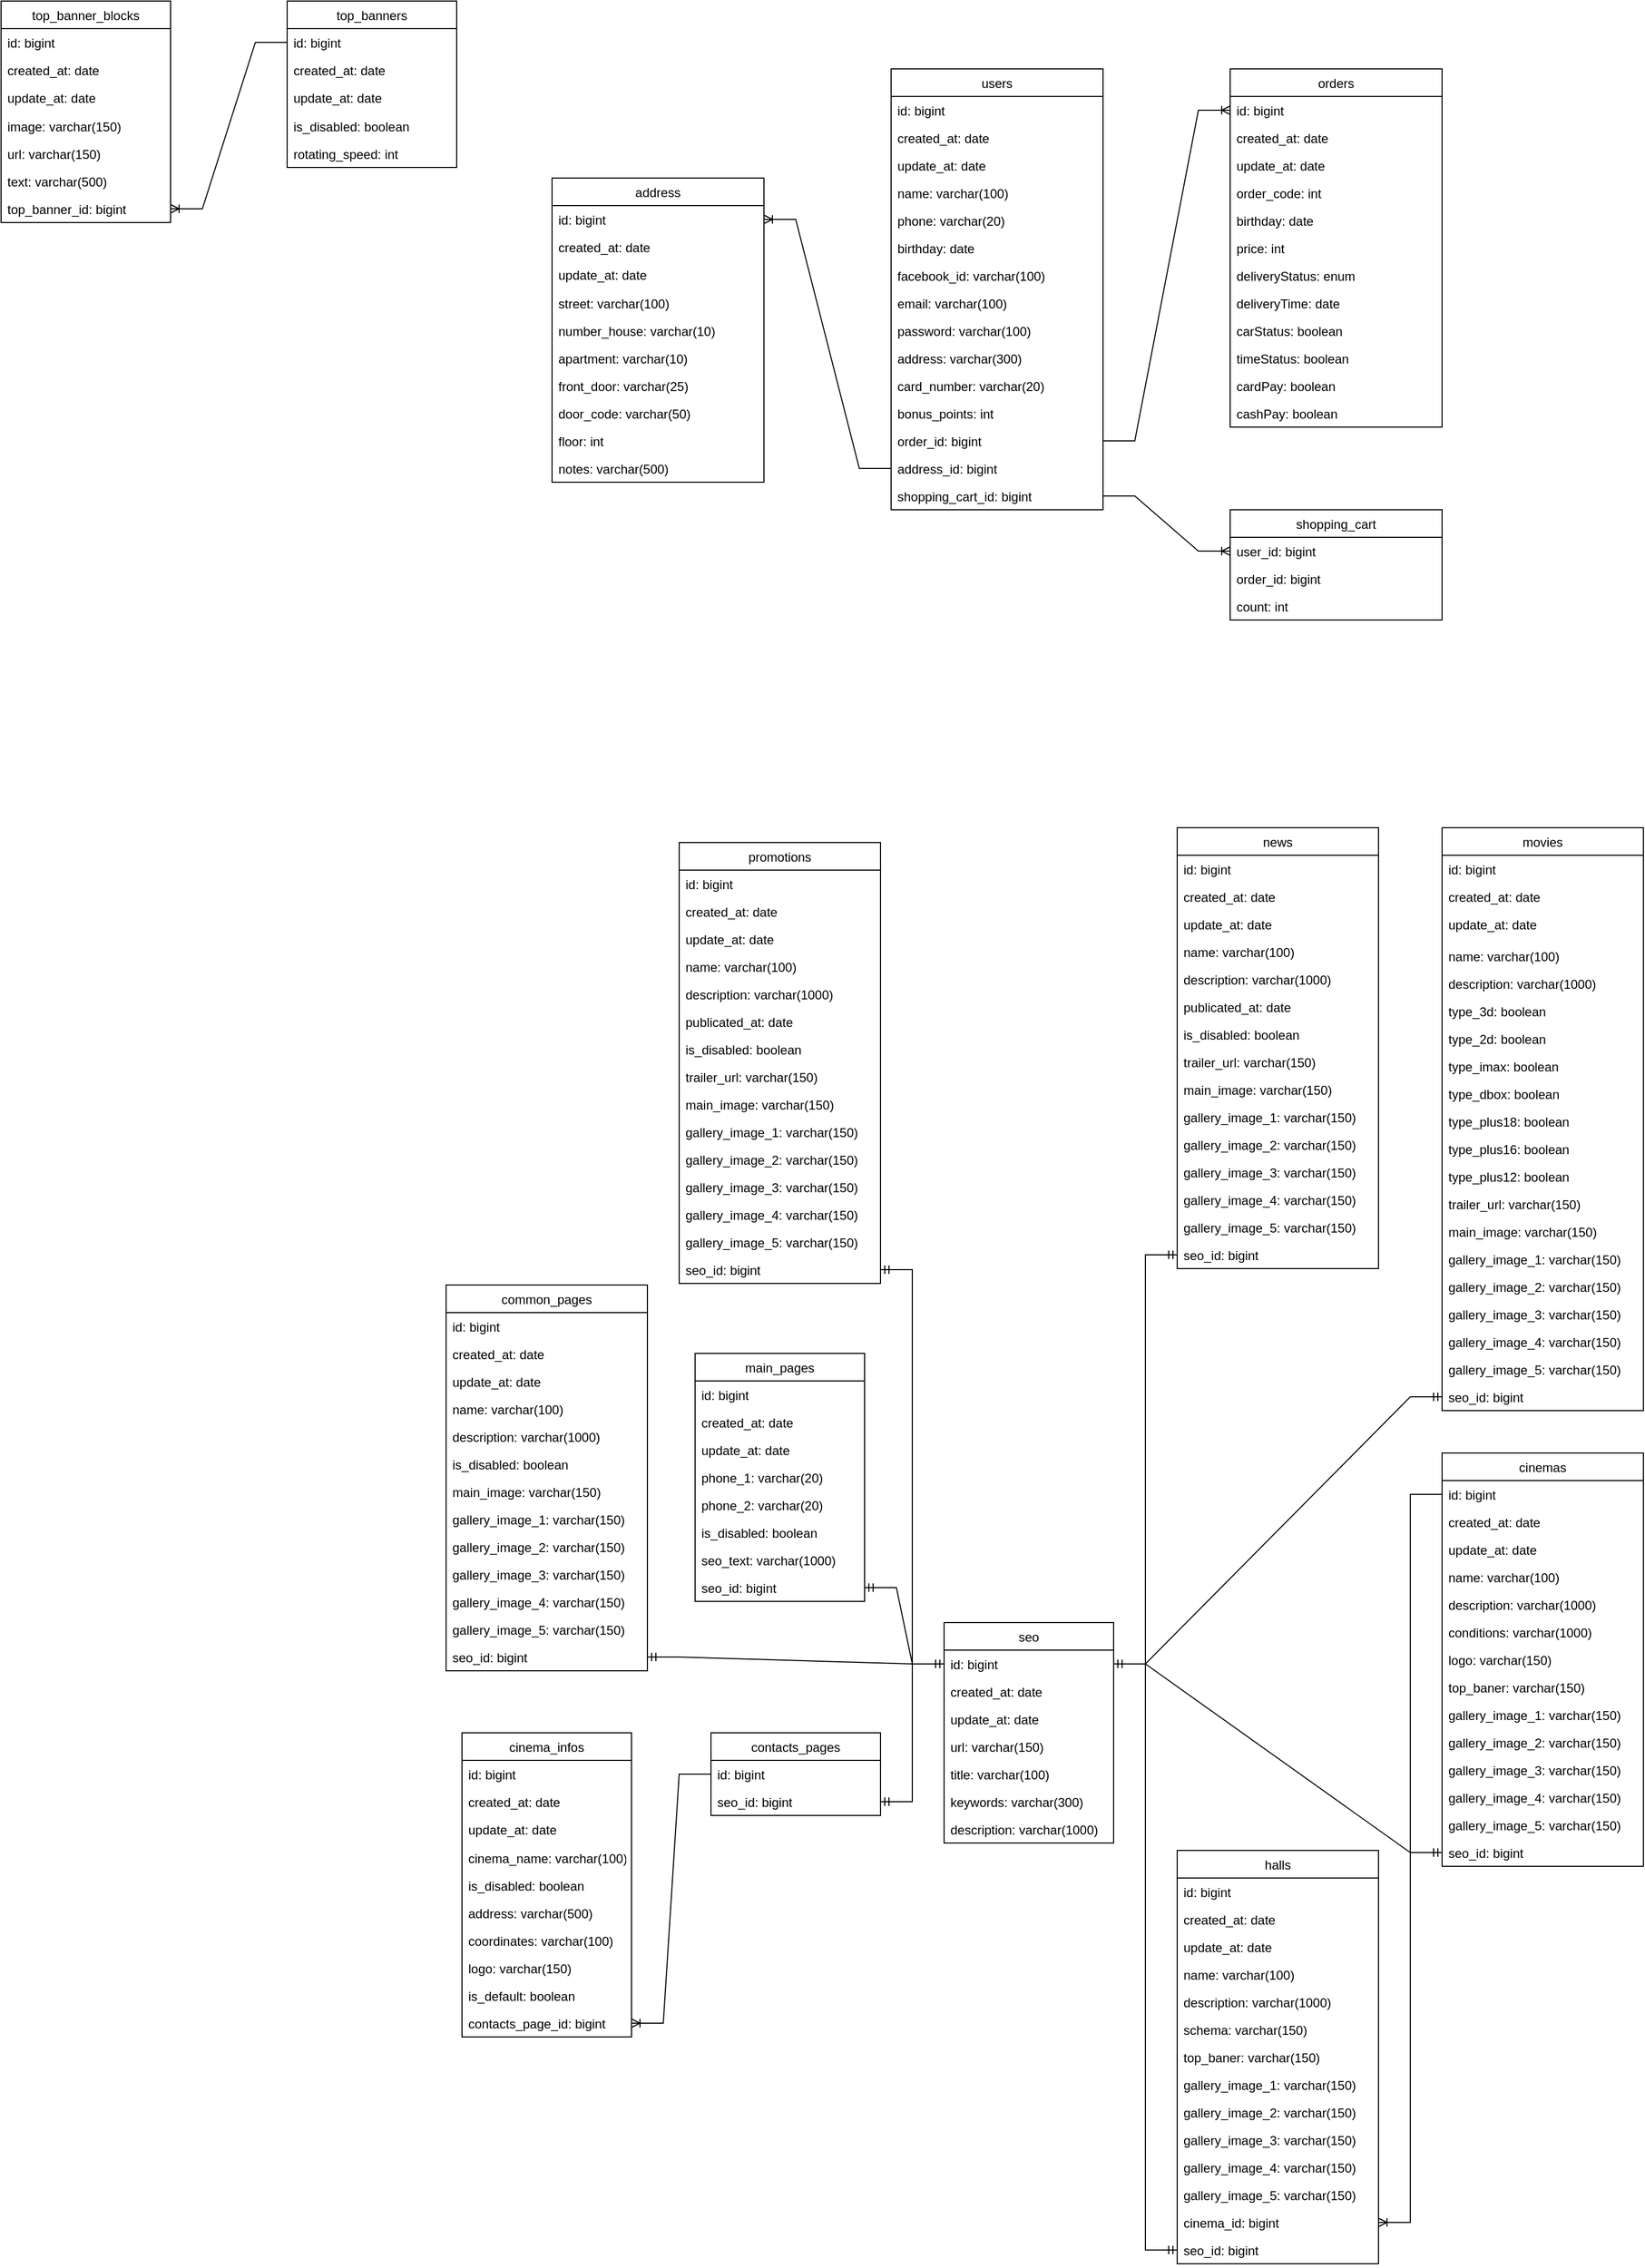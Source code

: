 <mxfile version="21.1.1" type="github">
  <diagram name="Страница 1" id="uBOSSpwB63D3d6_g8Ejs">
    <mxGraphModel dx="2849" dy="1804" grid="1" gridSize="10" guides="1" tooltips="1" connect="1" arrows="1" fold="1" page="1" pageScale="1" pageWidth="827" pageHeight="1169" math="0" shadow="0">
      <root>
        <mxCell id="0" />
        <mxCell id="1" parent="0" />
        <mxCell id="bHJu5GRSBFpT4Akue6Z2-1" value="users" style="swimlane;fontStyle=0;childLayout=stackLayout;horizontal=1;startSize=26;fillColor=none;horizontalStack=0;resizeParent=1;resizeParentMax=0;resizeLast=0;collapsible=1;marginBottom=0;" vertex="1" parent="1">
          <mxGeometry x="-120" y="-1096" width="200" height="416" as="geometry" />
        </mxCell>
        <mxCell id="bHJu5GRSBFpT4Akue6Z2-2" value="id: bigint" style="text;strokeColor=none;fillColor=none;align=left;verticalAlign=top;spacingLeft=4;spacingRight=4;overflow=hidden;rotatable=0;points=[[0,0.5],[1,0.5]];portConstraint=eastwest;" vertex="1" parent="bHJu5GRSBFpT4Akue6Z2-1">
          <mxGeometry y="26" width="200" height="26" as="geometry" />
        </mxCell>
        <mxCell id="bHJu5GRSBFpT4Akue6Z2-3" value="created_at: date" style="text;strokeColor=none;fillColor=none;align=left;verticalAlign=top;spacingLeft=4;spacingRight=4;overflow=hidden;rotatable=0;points=[[0,0.5],[1,0.5]];portConstraint=eastwest;" vertex="1" parent="bHJu5GRSBFpT4Akue6Z2-1">
          <mxGeometry y="52" width="200" height="26" as="geometry" />
        </mxCell>
        <mxCell id="bHJu5GRSBFpT4Akue6Z2-4" value="update_at: date" style="text;strokeColor=none;fillColor=none;align=left;verticalAlign=top;spacingLeft=4;spacingRight=4;overflow=hidden;rotatable=0;points=[[0,0.5],[1,0.5]];portConstraint=eastwest;" vertex="1" parent="bHJu5GRSBFpT4Akue6Z2-1">
          <mxGeometry y="78" width="200" height="26" as="geometry" />
        </mxCell>
        <mxCell id="bHJu5GRSBFpT4Akue6Z2-5" value="name: varchar(100)" style="text;strokeColor=none;fillColor=none;align=left;verticalAlign=top;spacingLeft=4;spacingRight=4;overflow=hidden;rotatable=0;points=[[0,0.5],[1,0.5]];portConstraint=eastwest;" vertex="1" parent="bHJu5GRSBFpT4Akue6Z2-1">
          <mxGeometry y="104" width="200" height="26" as="geometry" />
        </mxCell>
        <mxCell id="bHJu5GRSBFpT4Akue6Z2-14" value="phone: varchar(20)" style="text;strokeColor=none;fillColor=none;align=left;verticalAlign=top;spacingLeft=4;spacingRight=4;overflow=hidden;rotatable=0;points=[[0,0.5],[1,0.5]];portConstraint=eastwest;" vertex="1" parent="bHJu5GRSBFpT4Akue6Z2-1">
          <mxGeometry y="130" width="200" height="26" as="geometry" />
        </mxCell>
        <mxCell id="bHJu5GRSBFpT4Akue6Z2-15" value="birthday: date" style="text;strokeColor=none;fillColor=none;align=left;verticalAlign=top;spacingLeft=4;spacingRight=4;overflow=hidden;rotatable=0;points=[[0,0.5],[1,0.5]];portConstraint=eastwest;" vertex="1" parent="bHJu5GRSBFpT4Akue6Z2-1">
          <mxGeometry y="156" width="200" height="26" as="geometry" />
        </mxCell>
        <mxCell id="bHJu5GRSBFpT4Akue6Z2-7" value="facebook_id: varchar(100)" style="text;strokeColor=none;fillColor=none;align=left;verticalAlign=top;spacingLeft=4;spacingRight=4;overflow=hidden;rotatable=0;points=[[0,0.5],[1,0.5]];portConstraint=eastwest;" vertex="1" parent="bHJu5GRSBFpT4Akue6Z2-1">
          <mxGeometry y="182" width="200" height="26" as="geometry" />
        </mxCell>
        <mxCell id="bHJu5GRSBFpT4Akue6Z2-8" value="email: varchar(100)" style="text;strokeColor=none;fillColor=none;align=left;verticalAlign=top;spacingLeft=4;spacingRight=4;overflow=hidden;rotatable=0;points=[[0,0.5],[1,0.5]];portConstraint=eastwest;" vertex="1" parent="bHJu5GRSBFpT4Akue6Z2-1">
          <mxGeometry y="208" width="200" height="26" as="geometry" />
        </mxCell>
        <mxCell id="bHJu5GRSBFpT4Akue6Z2-10" value="password: varchar(100)" style="text;strokeColor=none;fillColor=none;align=left;verticalAlign=top;spacingLeft=4;spacingRight=4;overflow=hidden;rotatable=0;points=[[0,0.5],[1,0.5]];portConstraint=eastwest;" vertex="1" parent="bHJu5GRSBFpT4Akue6Z2-1">
          <mxGeometry y="234" width="200" height="26" as="geometry" />
        </mxCell>
        <mxCell id="bHJu5GRSBFpT4Akue6Z2-9" value="address: varchar(300)" style="text;strokeColor=none;fillColor=none;align=left;verticalAlign=top;spacingLeft=4;spacingRight=4;overflow=hidden;rotatable=0;points=[[0,0.5],[1,0.5]];portConstraint=eastwest;" vertex="1" parent="bHJu5GRSBFpT4Akue6Z2-1">
          <mxGeometry y="260" width="200" height="26" as="geometry" />
        </mxCell>
        <mxCell id="bHJu5GRSBFpT4Akue6Z2-11" value="card_number: varchar(20)" style="text;strokeColor=none;fillColor=none;align=left;verticalAlign=top;spacingLeft=4;spacingRight=4;overflow=hidden;rotatable=0;points=[[0,0.5],[1,0.5]];portConstraint=eastwest;" vertex="1" parent="bHJu5GRSBFpT4Akue6Z2-1">
          <mxGeometry y="286" width="200" height="26" as="geometry" />
        </mxCell>
        <mxCell id="bHJu5GRSBFpT4Akue6Z2-208" value="bonus_points: int" style="text;strokeColor=none;fillColor=none;align=left;verticalAlign=top;spacingLeft=4;spacingRight=4;overflow=hidden;rotatable=0;points=[[0,0.5],[1,0.5]];portConstraint=eastwest;" vertex="1" parent="bHJu5GRSBFpT4Akue6Z2-1">
          <mxGeometry y="312" width="200" height="26" as="geometry" />
        </mxCell>
        <mxCell id="bHJu5GRSBFpT4Akue6Z2-207" value="order_id: bigint" style="text;strokeColor=none;fillColor=none;align=left;verticalAlign=top;spacingLeft=4;spacingRight=4;overflow=hidden;rotatable=0;points=[[0,0.5],[1,0.5]];portConstraint=eastwest;" vertex="1" parent="bHJu5GRSBFpT4Akue6Z2-1">
          <mxGeometry y="338" width="200" height="26" as="geometry" />
        </mxCell>
        <mxCell id="bHJu5GRSBFpT4Akue6Z2-206" value="address_id: bigint" style="text;strokeColor=none;fillColor=none;align=left;verticalAlign=top;spacingLeft=4;spacingRight=4;overflow=hidden;rotatable=0;points=[[0,0.5],[1,0.5]];portConstraint=eastwest;" vertex="1" parent="bHJu5GRSBFpT4Akue6Z2-1">
          <mxGeometry y="364" width="200" height="26" as="geometry" />
        </mxCell>
        <mxCell id="bHJu5GRSBFpT4Akue6Z2-205" value="shopping_cart_id: bigint" style="text;strokeColor=none;fillColor=none;align=left;verticalAlign=top;spacingLeft=4;spacingRight=4;overflow=hidden;rotatable=0;points=[[0,0.5],[1,0.5]];portConstraint=eastwest;" vertex="1" parent="bHJu5GRSBFpT4Akue6Z2-1">
          <mxGeometry y="390" width="200" height="26" as="geometry" />
        </mxCell>
        <mxCell id="bHJu5GRSBFpT4Akue6Z2-17" value="top_banners" style="swimlane;fontStyle=0;childLayout=stackLayout;horizontal=1;startSize=26;fillColor=none;horizontalStack=0;resizeParent=1;resizeParentMax=0;resizeLast=0;collapsible=1;marginBottom=0;" vertex="1" parent="1">
          <mxGeometry x="-690" y="-1160" width="160" height="157" as="geometry" />
        </mxCell>
        <mxCell id="bHJu5GRSBFpT4Akue6Z2-18" value="id: bigint" style="text;strokeColor=none;fillColor=none;align=left;verticalAlign=top;spacingLeft=4;spacingRight=4;overflow=hidden;rotatable=0;points=[[0,0.5],[1,0.5]];portConstraint=eastwest;" vertex="1" parent="bHJu5GRSBFpT4Akue6Z2-17">
          <mxGeometry y="26" width="160" height="26" as="geometry" />
        </mxCell>
        <mxCell id="bHJu5GRSBFpT4Akue6Z2-19" value="created_at: date" style="text;strokeColor=none;fillColor=none;align=left;verticalAlign=top;spacingLeft=4;spacingRight=4;overflow=hidden;rotatable=0;points=[[0,0.5],[1,0.5]];portConstraint=eastwest;" vertex="1" parent="bHJu5GRSBFpT4Akue6Z2-17">
          <mxGeometry y="52" width="160" height="26" as="geometry" />
        </mxCell>
        <mxCell id="bHJu5GRSBFpT4Akue6Z2-20" value="update_at: date" style="text;strokeColor=none;fillColor=none;align=left;verticalAlign=top;spacingLeft=4;spacingRight=4;overflow=hidden;rotatable=0;points=[[0,0.5],[1,0.5]];portConstraint=eastwest;" vertex="1" parent="bHJu5GRSBFpT4Akue6Z2-17">
          <mxGeometry y="78" width="160" height="27" as="geometry" />
        </mxCell>
        <mxCell id="bHJu5GRSBFpT4Akue6Z2-21" value="is_disabled: boolean" style="text;strokeColor=none;fillColor=none;align=left;verticalAlign=top;spacingLeft=4;spacingRight=4;overflow=hidden;rotatable=0;points=[[0,0.5],[1,0.5]];portConstraint=eastwest;" vertex="1" parent="bHJu5GRSBFpT4Akue6Z2-17">
          <mxGeometry y="105" width="160" height="26" as="geometry" />
        </mxCell>
        <mxCell id="bHJu5GRSBFpT4Akue6Z2-22" value="rotating_speed: int" style="text;strokeColor=none;fillColor=none;align=left;verticalAlign=top;spacingLeft=4;spacingRight=4;overflow=hidden;rotatable=0;points=[[0,0.5],[1,0.5]];portConstraint=eastwest;" vertex="1" parent="bHJu5GRSBFpT4Akue6Z2-17">
          <mxGeometry y="131" width="160" height="26" as="geometry" />
        </mxCell>
        <mxCell id="bHJu5GRSBFpT4Akue6Z2-23" value="address" style="swimlane;fontStyle=0;childLayout=stackLayout;horizontal=1;startSize=26;fillColor=none;horizontalStack=0;resizeParent=1;resizeParentMax=0;resizeLast=0;collapsible=1;marginBottom=0;" vertex="1" parent="1">
          <mxGeometry x="-440" y="-993" width="200" height="287" as="geometry" />
        </mxCell>
        <mxCell id="bHJu5GRSBFpT4Akue6Z2-24" value="id: bigint" style="text;strokeColor=none;fillColor=none;align=left;verticalAlign=top;spacingLeft=4;spacingRight=4;overflow=hidden;rotatable=0;points=[[0,0.5],[1,0.5]];portConstraint=eastwest;" vertex="1" parent="bHJu5GRSBFpT4Akue6Z2-23">
          <mxGeometry y="26" width="200" height="26" as="geometry" />
        </mxCell>
        <mxCell id="bHJu5GRSBFpT4Akue6Z2-25" value="created_at: date" style="text;strokeColor=none;fillColor=none;align=left;verticalAlign=top;spacingLeft=4;spacingRight=4;overflow=hidden;rotatable=0;points=[[0,0.5],[1,0.5]];portConstraint=eastwest;" vertex="1" parent="bHJu5GRSBFpT4Akue6Z2-23">
          <mxGeometry y="52" width="200" height="26" as="geometry" />
        </mxCell>
        <mxCell id="bHJu5GRSBFpT4Akue6Z2-26" value="update_at: date" style="text;strokeColor=none;fillColor=none;align=left;verticalAlign=top;spacingLeft=4;spacingRight=4;overflow=hidden;rotatable=0;points=[[0,0.5],[1,0.5]];portConstraint=eastwest;" vertex="1" parent="bHJu5GRSBFpT4Akue6Z2-23">
          <mxGeometry y="78" width="200" height="27" as="geometry" />
        </mxCell>
        <mxCell id="bHJu5GRSBFpT4Akue6Z2-27" value="street: varchar(100)" style="text;strokeColor=none;fillColor=none;align=left;verticalAlign=top;spacingLeft=4;spacingRight=4;overflow=hidden;rotatable=0;points=[[0,0.5],[1,0.5]];portConstraint=eastwest;" vertex="1" parent="bHJu5GRSBFpT4Akue6Z2-23">
          <mxGeometry y="105" width="200" height="26" as="geometry" />
        </mxCell>
        <mxCell id="bHJu5GRSBFpT4Akue6Z2-228" value="number_house: varchar(10)" style="text;strokeColor=none;fillColor=none;align=left;verticalAlign=top;spacingLeft=4;spacingRight=4;overflow=hidden;rotatable=0;points=[[0,0.5],[1,0.5]];portConstraint=eastwest;" vertex="1" parent="bHJu5GRSBFpT4Akue6Z2-23">
          <mxGeometry y="131" width="200" height="26" as="geometry" />
        </mxCell>
        <mxCell id="bHJu5GRSBFpT4Akue6Z2-229" value="apartment: varchar(10)" style="text;strokeColor=none;fillColor=none;align=left;verticalAlign=top;spacingLeft=4;spacingRight=4;overflow=hidden;rotatable=0;points=[[0,0.5],[1,0.5]];portConstraint=eastwest;" vertex="1" parent="bHJu5GRSBFpT4Akue6Z2-23">
          <mxGeometry y="157" width="200" height="26" as="geometry" />
        </mxCell>
        <mxCell id="bHJu5GRSBFpT4Akue6Z2-230" value="front_door: varchar(25)" style="text;strokeColor=none;fillColor=none;align=left;verticalAlign=top;spacingLeft=4;spacingRight=4;overflow=hidden;rotatable=0;points=[[0,0.5],[1,0.5]];portConstraint=eastwest;" vertex="1" parent="bHJu5GRSBFpT4Akue6Z2-23">
          <mxGeometry y="183" width="200" height="26" as="geometry" />
        </mxCell>
        <mxCell id="bHJu5GRSBFpT4Akue6Z2-231" value="door_code: varchar(50)" style="text;strokeColor=none;fillColor=none;align=left;verticalAlign=top;spacingLeft=4;spacingRight=4;overflow=hidden;rotatable=0;points=[[0,0.5],[1,0.5]];portConstraint=eastwest;" vertex="1" parent="bHJu5GRSBFpT4Akue6Z2-23">
          <mxGeometry y="209" width="200" height="26" as="geometry" />
        </mxCell>
        <mxCell id="bHJu5GRSBFpT4Akue6Z2-232" value="floor: int" style="text;strokeColor=none;fillColor=none;align=left;verticalAlign=top;spacingLeft=4;spacingRight=4;overflow=hidden;rotatable=0;points=[[0,0.5],[1,0.5]];portConstraint=eastwest;" vertex="1" parent="bHJu5GRSBFpT4Akue6Z2-23">
          <mxGeometry y="235" width="200" height="26" as="geometry" />
        </mxCell>
        <mxCell id="bHJu5GRSBFpT4Akue6Z2-233" value="notes: varchar(500)" style="text;strokeColor=none;fillColor=none;align=left;verticalAlign=top;spacingLeft=4;spacingRight=4;overflow=hidden;rotatable=0;points=[[0,0.5],[1,0.5]];portConstraint=eastwest;" vertex="1" parent="bHJu5GRSBFpT4Akue6Z2-23">
          <mxGeometry y="261" width="200" height="26" as="geometry" />
        </mxCell>
        <mxCell id="bHJu5GRSBFpT4Akue6Z2-30" value="orders" style="swimlane;fontStyle=0;childLayout=stackLayout;horizontal=1;startSize=26;fillColor=none;horizontalStack=0;resizeParent=1;resizeParentMax=0;resizeLast=0;collapsible=1;marginBottom=0;" vertex="1" parent="1">
          <mxGeometry x="200" y="-1096" width="200" height="338" as="geometry" />
        </mxCell>
        <mxCell id="bHJu5GRSBFpT4Akue6Z2-31" value="id: bigint" style="text;strokeColor=none;fillColor=none;align=left;verticalAlign=top;spacingLeft=4;spacingRight=4;overflow=hidden;rotatable=0;points=[[0,0.5],[1,0.5]];portConstraint=eastwest;" vertex="1" parent="bHJu5GRSBFpT4Akue6Z2-30">
          <mxGeometry y="26" width="200" height="26" as="geometry" />
        </mxCell>
        <mxCell id="bHJu5GRSBFpT4Akue6Z2-32" value="created_at: date" style="text;strokeColor=none;fillColor=none;align=left;verticalAlign=top;spacingLeft=4;spacingRight=4;overflow=hidden;rotatable=0;points=[[0,0.5],[1,0.5]];portConstraint=eastwest;" vertex="1" parent="bHJu5GRSBFpT4Akue6Z2-30">
          <mxGeometry y="52" width="200" height="26" as="geometry" />
        </mxCell>
        <mxCell id="bHJu5GRSBFpT4Akue6Z2-33" value="update_at: date" style="text;strokeColor=none;fillColor=none;align=left;verticalAlign=top;spacingLeft=4;spacingRight=4;overflow=hidden;rotatable=0;points=[[0,0.5],[1,0.5]];portConstraint=eastwest;" vertex="1" parent="bHJu5GRSBFpT4Akue6Z2-30">
          <mxGeometry y="78" width="200" height="26" as="geometry" />
        </mxCell>
        <mxCell id="bHJu5GRSBFpT4Akue6Z2-210" value="order_code: int" style="text;strokeColor=none;fillColor=none;align=left;verticalAlign=top;spacingLeft=4;spacingRight=4;overflow=hidden;rotatable=0;points=[[0,0.5],[1,0.5]];portConstraint=eastwest;" vertex="1" parent="bHJu5GRSBFpT4Akue6Z2-30">
          <mxGeometry y="104" width="200" height="26" as="geometry" />
        </mxCell>
        <mxCell id="bHJu5GRSBFpT4Akue6Z2-209" value="birthday: date" style="text;strokeColor=none;fillColor=none;align=left;verticalAlign=top;spacingLeft=4;spacingRight=4;overflow=hidden;rotatable=0;points=[[0,0.5],[1,0.5]];portConstraint=eastwest;" vertex="1" parent="bHJu5GRSBFpT4Akue6Z2-30">
          <mxGeometry y="130" width="200" height="26" as="geometry" />
        </mxCell>
        <mxCell id="bHJu5GRSBFpT4Akue6Z2-211" value="price: int" style="text;strokeColor=none;fillColor=none;align=left;verticalAlign=top;spacingLeft=4;spacingRight=4;overflow=hidden;rotatable=0;points=[[0,0.5],[1,0.5]];portConstraint=eastwest;" vertex="1" parent="bHJu5GRSBFpT4Akue6Z2-30">
          <mxGeometry y="156" width="200" height="26" as="geometry" />
        </mxCell>
        <mxCell id="bHJu5GRSBFpT4Akue6Z2-34" value="deliveryStatus: enum" style="text;strokeColor=none;fillColor=none;align=left;verticalAlign=top;spacingLeft=4;spacingRight=4;overflow=hidden;rotatable=0;points=[[0,0.5],[1,0.5]];portConstraint=eastwest;" vertex="1" parent="bHJu5GRSBFpT4Akue6Z2-30">
          <mxGeometry y="182" width="200" height="26" as="geometry" />
        </mxCell>
        <mxCell id="bHJu5GRSBFpT4Akue6Z2-213" value="deliveryTime: date" style="text;strokeColor=none;fillColor=none;align=left;verticalAlign=top;spacingLeft=4;spacingRight=4;overflow=hidden;rotatable=0;points=[[0,0.5],[1,0.5]];portConstraint=eastwest;" vertex="1" parent="bHJu5GRSBFpT4Akue6Z2-30">
          <mxGeometry y="208" width="200" height="26" as="geometry" />
        </mxCell>
        <mxCell id="bHJu5GRSBFpT4Akue6Z2-214" value="carStatus: boolean" style="text;strokeColor=none;fillColor=none;align=left;verticalAlign=top;spacingLeft=4;spacingRight=4;overflow=hidden;rotatable=0;points=[[0,0.5],[1,0.5]];portConstraint=eastwest;" vertex="1" parent="bHJu5GRSBFpT4Akue6Z2-30">
          <mxGeometry y="234" width="200" height="26" as="geometry" />
        </mxCell>
        <mxCell id="bHJu5GRSBFpT4Akue6Z2-215" value="timeStatus: boolean" style="text;strokeColor=none;fillColor=none;align=left;verticalAlign=top;spacingLeft=4;spacingRight=4;overflow=hidden;rotatable=0;points=[[0,0.5],[1,0.5]];portConstraint=eastwest;" vertex="1" parent="bHJu5GRSBFpT4Akue6Z2-30">
          <mxGeometry y="260" width="200" height="26" as="geometry" />
        </mxCell>
        <mxCell id="bHJu5GRSBFpT4Akue6Z2-216" value="cardPay: boolean" style="text;strokeColor=none;fillColor=none;align=left;verticalAlign=top;spacingLeft=4;spacingRight=4;overflow=hidden;rotatable=0;points=[[0,0.5],[1,0.5]];portConstraint=eastwest;" vertex="1" parent="bHJu5GRSBFpT4Akue6Z2-30">
          <mxGeometry y="286" width="200" height="26" as="geometry" />
        </mxCell>
        <mxCell id="bHJu5GRSBFpT4Akue6Z2-212" value="cashPay: boolean" style="text;strokeColor=none;fillColor=none;align=left;verticalAlign=top;spacingLeft=4;spacingRight=4;overflow=hidden;rotatable=0;points=[[0,0.5],[1,0.5]];portConstraint=eastwest;" vertex="1" parent="bHJu5GRSBFpT4Akue6Z2-30">
          <mxGeometry y="312" width="200" height="26" as="geometry" />
        </mxCell>
        <mxCell id="bHJu5GRSBFpT4Akue6Z2-46" value="movies" style="swimlane;fontStyle=0;childLayout=stackLayout;horizontal=1;startSize=26;fillColor=none;horizontalStack=0;resizeParent=1;resizeParentMax=0;resizeLast=0;collapsible=1;marginBottom=0;" vertex="1" parent="1">
          <mxGeometry x="400" y="-380" width="190" height="550" as="geometry" />
        </mxCell>
        <mxCell id="bHJu5GRSBFpT4Akue6Z2-47" value="id: bigint" style="text;strokeColor=none;fillColor=none;align=left;verticalAlign=top;spacingLeft=4;spacingRight=4;overflow=hidden;rotatable=0;points=[[0,0.5],[1,0.5]];portConstraint=eastwest;" vertex="1" parent="bHJu5GRSBFpT4Akue6Z2-46">
          <mxGeometry y="26" width="190" height="26" as="geometry" />
        </mxCell>
        <mxCell id="bHJu5GRSBFpT4Akue6Z2-48" value="created_at: date" style="text;strokeColor=none;fillColor=none;align=left;verticalAlign=top;spacingLeft=4;spacingRight=4;overflow=hidden;rotatable=0;points=[[0,0.5],[1,0.5]];portConstraint=eastwest;" vertex="1" parent="bHJu5GRSBFpT4Akue6Z2-46">
          <mxGeometry y="52" width="190" height="26" as="geometry" />
        </mxCell>
        <mxCell id="bHJu5GRSBFpT4Akue6Z2-49" value="update_at: date" style="text;strokeColor=none;fillColor=none;align=left;verticalAlign=top;spacingLeft=4;spacingRight=4;overflow=hidden;rotatable=0;points=[[0,0.5],[1,0.5]];portConstraint=eastwest;" vertex="1" parent="bHJu5GRSBFpT4Akue6Z2-46">
          <mxGeometry y="78" width="190" height="30" as="geometry" />
        </mxCell>
        <mxCell id="bHJu5GRSBFpT4Akue6Z2-50" value="name: varchar(100)" style="text;strokeColor=none;fillColor=none;align=left;verticalAlign=top;spacingLeft=4;spacingRight=4;overflow=hidden;rotatable=0;points=[[0,0.5],[1,0.5]];portConstraint=eastwest;" vertex="1" parent="bHJu5GRSBFpT4Akue6Z2-46">
          <mxGeometry y="108" width="190" height="26" as="geometry" />
        </mxCell>
        <mxCell id="bHJu5GRSBFpT4Akue6Z2-51" value="description: varchar(1000)" style="text;strokeColor=none;fillColor=none;align=left;verticalAlign=top;spacingLeft=4;spacingRight=4;overflow=hidden;rotatable=0;points=[[0,0.5],[1,0.5]];portConstraint=eastwest;" vertex="1" parent="bHJu5GRSBFpT4Akue6Z2-46">
          <mxGeometry y="134" width="190" height="26" as="geometry" />
        </mxCell>
        <mxCell id="bHJu5GRSBFpT4Akue6Z2-52" value="type_3d: boolean" style="text;strokeColor=none;fillColor=none;align=left;verticalAlign=top;spacingLeft=4;spacingRight=4;overflow=hidden;rotatable=0;points=[[0,0.5],[1,0.5]];portConstraint=eastwest;" vertex="1" parent="bHJu5GRSBFpT4Akue6Z2-46">
          <mxGeometry y="160" width="190" height="26" as="geometry" />
        </mxCell>
        <mxCell id="bHJu5GRSBFpT4Akue6Z2-53" value="type_2d: boolean" style="text;strokeColor=none;fillColor=none;align=left;verticalAlign=top;spacingLeft=4;spacingRight=4;overflow=hidden;rotatable=0;points=[[0,0.5],[1,0.5]];portConstraint=eastwest;" vertex="1" parent="bHJu5GRSBFpT4Akue6Z2-46">
          <mxGeometry y="186" width="190" height="26" as="geometry" />
        </mxCell>
        <mxCell id="bHJu5GRSBFpT4Akue6Z2-54" value="type_imax: boolean" style="text;strokeColor=none;fillColor=none;align=left;verticalAlign=top;spacingLeft=4;spacingRight=4;overflow=hidden;rotatable=0;points=[[0,0.5],[1,0.5]];portConstraint=eastwest;" vertex="1" parent="bHJu5GRSBFpT4Akue6Z2-46">
          <mxGeometry y="212" width="190" height="26" as="geometry" />
        </mxCell>
        <mxCell id="bHJu5GRSBFpT4Akue6Z2-55" value="type_dbox: boolean" style="text;strokeColor=none;fillColor=none;align=left;verticalAlign=top;spacingLeft=4;spacingRight=4;overflow=hidden;rotatable=0;points=[[0,0.5],[1,0.5]];portConstraint=eastwest;" vertex="1" parent="bHJu5GRSBFpT4Akue6Z2-46">
          <mxGeometry y="238" width="190" height="26" as="geometry" />
        </mxCell>
        <mxCell id="bHJu5GRSBFpT4Akue6Z2-56" value="type_plus18: boolean" style="text;strokeColor=none;fillColor=none;align=left;verticalAlign=top;spacingLeft=4;spacingRight=4;overflow=hidden;rotatable=0;points=[[0,0.5],[1,0.5]];portConstraint=eastwest;" vertex="1" parent="bHJu5GRSBFpT4Akue6Z2-46">
          <mxGeometry y="264" width="190" height="26" as="geometry" />
        </mxCell>
        <mxCell id="bHJu5GRSBFpT4Akue6Z2-57" value="type_plus16: boolean" style="text;strokeColor=none;fillColor=none;align=left;verticalAlign=top;spacingLeft=4;spacingRight=4;overflow=hidden;rotatable=0;points=[[0,0.5],[1,0.5]];portConstraint=eastwest;" vertex="1" parent="bHJu5GRSBFpT4Akue6Z2-46">
          <mxGeometry y="290" width="190" height="26" as="geometry" />
        </mxCell>
        <mxCell id="bHJu5GRSBFpT4Akue6Z2-58" value="type_plus12: boolean" style="text;strokeColor=none;fillColor=none;align=left;verticalAlign=top;spacingLeft=4;spacingRight=4;overflow=hidden;rotatable=0;points=[[0,0.5],[1,0.5]];portConstraint=eastwest;" vertex="1" parent="bHJu5GRSBFpT4Akue6Z2-46">
          <mxGeometry y="316" width="190" height="26" as="geometry" />
        </mxCell>
        <mxCell id="bHJu5GRSBFpT4Akue6Z2-59" value="trailer_url: varchar(150)" style="text;strokeColor=none;fillColor=none;align=left;verticalAlign=top;spacingLeft=4;spacingRight=4;overflow=hidden;rotatable=0;points=[[0,0.5],[1,0.5]];portConstraint=eastwest;" vertex="1" parent="bHJu5GRSBFpT4Akue6Z2-46">
          <mxGeometry y="342" width="190" height="26" as="geometry" />
        </mxCell>
        <mxCell id="bHJu5GRSBFpT4Akue6Z2-60" value="main_image: varchar(150)" style="text;strokeColor=none;fillColor=none;align=left;verticalAlign=top;spacingLeft=4;spacingRight=4;overflow=hidden;rotatable=0;points=[[0,0.5],[1,0.5]];portConstraint=eastwest;" vertex="1" parent="bHJu5GRSBFpT4Akue6Z2-46">
          <mxGeometry y="368" width="190" height="26" as="geometry" />
        </mxCell>
        <mxCell id="bHJu5GRSBFpT4Akue6Z2-61" value="gallery_image_1: varchar(150)" style="text;strokeColor=none;fillColor=none;align=left;verticalAlign=top;spacingLeft=4;spacingRight=4;overflow=hidden;rotatable=0;points=[[0,0.5],[1,0.5]];portConstraint=eastwest;" vertex="1" parent="bHJu5GRSBFpT4Akue6Z2-46">
          <mxGeometry y="394" width="190" height="26" as="geometry" />
        </mxCell>
        <mxCell id="bHJu5GRSBFpT4Akue6Z2-62" value="gallery_image_2: varchar(150)" style="text;strokeColor=none;fillColor=none;align=left;verticalAlign=top;spacingLeft=4;spacingRight=4;overflow=hidden;rotatable=0;points=[[0,0.5],[1,0.5]];portConstraint=eastwest;" vertex="1" parent="bHJu5GRSBFpT4Akue6Z2-46">
          <mxGeometry y="420" width="190" height="26" as="geometry" />
        </mxCell>
        <mxCell id="bHJu5GRSBFpT4Akue6Z2-63" value="gallery_image_3: varchar(150)" style="text;strokeColor=none;fillColor=none;align=left;verticalAlign=top;spacingLeft=4;spacingRight=4;overflow=hidden;rotatable=0;points=[[0,0.5],[1,0.5]];portConstraint=eastwest;" vertex="1" parent="bHJu5GRSBFpT4Akue6Z2-46">
          <mxGeometry y="446" width="190" height="26" as="geometry" />
        </mxCell>
        <mxCell id="bHJu5GRSBFpT4Akue6Z2-64" value="gallery_image_4: varchar(150)" style="text;strokeColor=none;fillColor=none;align=left;verticalAlign=top;spacingLeft=4;spacingRight=4;overflow=hidden;rotatable=0;points=[[0,0.5],[1,0.5]];portConstraint=eastwest;" vertex="1" parent="bHJu5GRSBFpT4Akue6Z2-46">
          <mxGeometry y="472" width="190" height="26" as="geometry" />
        </mxCell>
        <mxCell id="bHJu5GRSBFpT4Akue6Z2-65" value="gallery_image_5: varchar(150)" style="text;strokeColor=none;fillColor=none;align=left;verticalAlign=top;spacingLeft=4;spacingRight=4;overflow=hidden;rotatable=0;points=[[0,0.5],[1,0.5]];portConstraint=eastwest;" vertex="1" parent="bHJu5GRSBFpT4Akue6Z2-46">
          <mxGeometry y="498" width="190" height="26" as="geometry" />
        </mxCell>
        <mxCell id="bHJu5GRSBFpT4Akue6Z2-66" value="seo_id: bigint" style="text;strokeColor=none;fillColor=none;align=left;verticalAlign=top;spacingLeft=4;spacingRight=4;overflow=hidden;rotatable=0;points=[[0,0.5],[1,0.5]];portConstraint=eastwest;" vertex="1" parent="bHJu5GRSBFpT4Akue6Z2-46">
          <mxGeometry y="524" width="190" height="26" as="geometry" />
        </mxCell>
        <mxCell id="bHJu5GRSBFpT4Akue6Z2-67" value="seo" style="swimlane;fontStyle=0;childLayout=stackLayout;horizontal=1;startSize=26;fillColor=none;horizontalStack=0;resizeParent=1;resizeParentMax=0;resizeLast=0;collapsible=1;marginBottom=0;" vertex="1" parent="1">
          <mxGeometry x="-70" y="370" width="160" height="208" as="geometry" />
        </mxCell>
        <mxCell id="bHJu5GRSBFpT4Akue6Z2-68" value="id: bigint" style="text;strokeColor=none;fillColor=none;align=left;verticalAlign=top;spacingLeft=4;spacingRight=4;overflow=hidden;rotatable=0;points=[[0,0.5],[1,0.5]];portConstraint=eastwest;" vertex="1" parent="bHJu5GRSBFpT4Akue6Z2-67">
          <mxGeometry y="26" width="160" height="26" as="geometry" />
        </mxCell>
        <mxCell id="bHJu5GRSBFpT4Akue6Z2-69" value="created_at: date" style="text;strokeColor=none;fillColor=none;align=left;verticalAlign=top;spacingLeft=4;spacingRight=4;overflow=hidden;rotatable=0;points=[[0,0.5],[1,0.5]];portConstraint=eastwest;" vertex="1" parent="bHJu5GRSBFpT4Akue6Z2-67">
          <mxGeometry y="52" width="160" height="26" as="geometry" />
        </mxCell>
        <mxCell id="bHJu5GRSBFpT4Akue6Z2-70" value="update_at: date" style="text;strokeColor=none;fillColor=none;align=left;verticalAlign=top;spacingLeft=4;spacingRight=4;overflow=hidden;rotatable=0;points=[[0,0.5],[1,0.5]];portConstraint=eastwest;" vertex="1" parent="bHJu5GRSBFpT4Akue6Z2-67">
          <mxGeometry y="78" width="160" height="26" as="geometry" />
        </mxCell>
        <mxCell id="bHJu5GRSBFpT4Akue6Z2-71" value="url: varchar(150)" style="text;strokeColor=none;fillColor=none;align=left;verticalAlign=top;spacingLeft=4;spacingRight=4;overflow=hidden;rotatable=0;points=[[0,0.5],[1,0.5]];portConstraint=eastwest;" vertex="1" parent="bHJu5GRSBFpT4Akue6Z2-67">
          <mxGeometry y="104" width="160" height="26" as="geometry" />
        </mxCell>
        <mxCell id="bHJu5GRSBFpT4Akue6Z2-72" value="title: varchar(100)" style="text;strokeColor=none;fillColor=none;align=left;verticalAlign=top;spacingLeft=4;spacingRight=4;overflow=hidden;rotatable=0;points=[[0,0.5],[1,0.5]];portConstraint=eastwest;" vertex="1" parent="bHJu5GRSBFpT4Akue6Z2-67">
          <mxGeometry y="130" width="160" height="26" as="geometry" />
        </mxCell>
        <mxCell id="bHJu5GRSBFpT4Akue6Z2-73" value="keywords: varchar(300)" style="text;strokeColor=none;fillColor=none;align=left;verticalAlign=top;spacingLeft=4;spacingRight=4;overflow=hidden;rotatable=0;points=[[0,0.5],[1,0.5]];portConstraint=eastwest;" vertex="1" parent="bHJu5GRSBFpT4Akue6Z2-67">
          <mxGeometry y="156" width="160" height="26" as="geometry" />
        </mxCell>
        <mxCell id="bHJu5GRSBFpT4Akue6Z2-74" value="description: varchar(1000)" style="text;strokeColor=none;fillColor=none;align=left;verticalAlign=top;spacingLeft=4;spacingRight=4;overflow=hidden;rotatable=0;points=[[0,0.5],[1,0.5]];portConstraint=eastwest;" vertex="1" parent="bHJu5GRSBFpT4Akue6Z2-67">
          <mxGeometry y="182" width="160" height="26" as="geometry" />
        </mxCell>
        <mxCell id="bHJu5GRSBFpT4Akue6Z2-75" value="" style="edgeStyle=entityRelationEdgeStyle;fontSize=12;html=1;endArrow=ERmandOne;startArrow=ERmandOne;rounded=0;exitX=1;exitY=0.5;exitDx=0;exitDy=0;entryX=0;entryY=0.5;entryDx=0;entryDy=0;" edge="1" parent="1" source="bHJu5GRSBFpT4Akue6Z2-68" target="bHJu5GRSBFpT4Akue6Z2-66">
          <mxGeometry width="100" height="100" relative="1" as="geometry">
            <mxPoint x="90" y="179" as="sourcePoint" />
            <mxPoint x="334" y="241" as="targetPoint" />
          </mxGeometry>
        </mxCell>
        <mxCell id="bHJu5GRSBFpT4Akue6Z2-76" value="cinemas" style="swimlane;fontStyle=0;childLayout=stackLayout;horizontal=1;startSize=26;fillColor=none;horizontalStack=0;resizeParent=1;resizeParentMax=0;resizeLast=0;collapsible=1;marginBottom=0;" vertex="1" parent="1">
          <mxGeometry x="400" y="210" width="190" height="390" as="geometry" />
        </mxCell>
        <mxCell id="bHJu5GRSBFpT4Akue6Z2-77" value="id: bigint" style="text;strokeColor=none;fillColor=none;align=left;verticalAlign=top;spacingLeft=4;spacingRight=4;overflow=hidden;rotatable=0;points=[[0,0.5],[1,0.5]];portConstraint=eastwest;" vertex="1" parent="bHJu5GRSBFpT4Akue6Z2-76">
          <mxGeometry y="26" width="190" height="26" as="geometry" />
        </mxCell>
        <mxCell id="bHJu5GRSBFpT4Akue6Z2-78" value="created_at: date" style="text;strokeColor=none;fillColor=none;align=left;verticalAlign=top;spacingLeft=4;spacingRight=4;overflow=hidden;rotatable=0;points=[[0,0.5],[1,0.5]];portConstraint=eastwest;" vertex="1" parent="bHJu5GRSBFpT4Akue6Z2-76">
          <mxGeometry y="52" width="190" height="26" as="geometry" />
        </mxCell>
        <mxCell id="bHJu5GRSBFpT4Akue6Z2-79" value="update_at: date" style="text;strokeColor=none;fillColor=none;align=left;verticalAlign=top;spacingLeft=4;spacingRight=4;overflow=hidden;rotatable=0;points=[[0,0.5],[1,0.5]];portConstraint=eastwest;" vertex="1" parent="bHJu5GRSBFpT4Akue6Z2-76">
          <mxGeometry y="78" width="190" height="26" as="geometry" />
        </mxCell>
        <mxCell id="bHJu5GRSBFpT4Akue6Z2-80" value="name: varchar(100)" style="text;strokeColor=none;fillColor=none;align=left;verticalAlign=top;spacingLeft=4;spacingRight=4;overflow=hidden;rotatable=0;points=[[0,0.5],[1,0.5]];portConstraint=eastwest;" vertex="1" parent="bHJu5GRSBFpT4Akue6Z2-76">
          <mxGeometry y="104" width="190" height="26" as="geometry" />
        </mxCell>
        <mxCell id="bHJu5GRSBFpT4Akue6Z2-81" value="description: varchar(1000)" style="text;strokeColor=none;fillColor=none;align=left;verticalAlign=top;spacingLeft=4;spacingRight=4;overflow=hidden;rotatable=0;points=[[0,0.5],[1,0.5]];portConstraint=eastwest;" vertex="1" parent="bHJu5GRSBFpT4Akue6Z2-76">
          <mxGeometry y="130" width="190" height="26" as="geometry" />
        </mxCell>
        <mxCell id="bHJu5GRSBFpT4Akue6Z2-82" value="conditions: varchar(1000)" style="text;strokeColor=none;fillColor=none;align=left;verticalAlign=top;spacingLeft=4;spacingRight=4;overflow=hidden;rotatable=0;points=[[0,0.5],[1,0.5]];portConstraint=eastwest;" vertex="1" parent="bHJu5GRSBFpT4Akue6Z2-76">
          <mxGeometry y="156" width="190" height="26" as="geometry" />
        </mxCell>
        <mxCell id="bHJu5GRSBFpT4Akue6Z2-83" value="logo: varchar(150)" style="text;strokeColor=none;fillColor=none;align=left;verticalAlign=top;spacingLeft=4;spacingRight=4;overflow=hidden;rotatable=0;points=[[0,0.5],[1,0.5]];portConstraint=eastwest;" vertex="1" parent="bHJu5GRSBFpT4Akue6Z2-76">
          <mxGeometry y="182" width="190" height="26" as="geometry" />
        </mxCell>
        <mxCell id="bHJu5GRSBFpT4Akue6Z2-84" value="top_baner: varchar(150)" style="text;strokeColor=none;fillColor=none;align=left;verticalAlign=top;spacingLeft=4;spacingRight=4;overflow=hidden;rotatable=0;points=[[0,0.5],[1,0.5]];portConstraint=eastwest;" vertex="1" parent="bHJu5GRSBFpT4Akue6Z2-76">
          <mxGeometry y="208" width="190" height="26" as="geometry" />
        </mxCell>
        <mxCell id="bHJu5GRSBFpT4Akue6Z2-85" value="gallery_image_1: varchar(150)" style="text;strokeColor=none;fillColor=none;align=left;verticalAlign=top;spacingLeft=4;spacingRight=4;overflow=hidden;rotatable=0;points=[[0,0.5],[1,0.5]];portConstraint=eastwest;" vertex="1" parent="bHJu5GRSBFpT4Akue6Z2-76">
          <mxGeometry y="234" width="190" height="26" as="geometry" />
        </mxCell>
        <mxCell id="bHJu5GRSBFpT4Akue6Z2-86" value="gallery_image_2: varchar(150)" style="text;strokeColor=none;fillColor=none;align=left;verticalAlign=top;spacingLeft=4;spacingRight=4;overflow=hidden;rotatable=0;points=[[0,0.5],[1,0.5]];portConstraint=eastwest;" vertex="1" parent="bHJu5GRSBFpT4Akue6Z2-76">
          <mxGeometry y="260" width="190" height="26" as="geometry" />
        </mxCell>
        <mxCell id="bHJu5GRSBFpT4Akue6Z2-87" value="gallery_image_3: varchar(150)" style="text;strokeColor=none;fillColor=none;align=left;verticalAlign=top;spacingLeft=4;spacingRight=4;overflow=hidden;rotatable=0;points=[[0,0.5],[1,0.5]];portConstraint=eastwest;" vertex="1" parent="bHJu5GRSBFpT4Akue6Z2-76">
          <mxGeometry y="286" width="190" height="26" as="geometry" />
        </mxCell>
        <mxCell id="bHJu5GRSBFpT4Akue6Z2-88" value="gallery_image_4: varchar(150)" style="text;strokeColor=none;fillColor=none;align=left;verticalAlign=top;spacingLeft=4;spacingRight=4;overflow=hidden;rotatable=0;points=[[0,0.5],[1,0.5]];portConstraint=eastwest;" vertex="1" parent="bHJu5GRSBFpT4Akue6Z2-76">
          <mxGeometry y="312" width="190" height="26" as="geometry" />
        </mxCell>
        <mxCell id="bHJu5GRSBFpT4Akue6Z2-89" value="gallery_image_5: varchar(150)" style="text;strokeColor=none;fillColor=none;align=left;verticalAlign=top;spacingLeft=4;spacingRight=4;overflow=hidden;rotatable=0;points=[[0,0.5],[1,0.5]];portConstraint=eastwest;" vertex="1" parent="bHJu5GRSBFpT4Akue6Z2-76">
          <mxGeometry y="338" width="190" height="26" as="geometry" />
        </mxCell>
        <mxCell id="bHJu5GRSBFpT4Akue6Z2-90" value="seo_id: bigint" style="text;strokeColor=none;fillColor=none;align=left;verticalAlign=top;spacingLeft=4;spacingRight=4;overflow=hidden;rotatable=0;points=[[0,0.5],[1,0.5]];portConstraint=eastwest;" vertex="1" parent="bHJu5GRSBFpT4Akue6Z2-76">
          <mxGeometry y="364" width="190" height="26" as="geometry" />
        </mxCell>
        <mxCell id="bHJu5GRSBFpT4Akue6Z2-91" value="" style="edgeStyle=entityRelationEdgeStyle;fontSize=12;html=1;endArrow=ERmandOne;startArrow=ERmandOne;rounded=0;exitX=1;exitY=0.5;exitDx=0;exitDy=0;entryX=0;entryY=0.5;entryDx=0;entryDy=0;" edge="1" parent="1" source="bHJu5GRSBFpT4Akue6Z2-68" target="bHJu5GRSBFpT4Akue6Z2-90">
          <mxGeometry width="100" height="100" relative="1" as="geometry">
            <mxPoint x="110" y="419" as="sourcePoint" />
            <mxPoint x="750" y="323" as="targetPoint" />
          </mxGeometry>
        </mxCell>
        <mxCell id="bHJu5GRSBFpT4Akue6Z2-92" value="halls" style="swimlane;fontStyle=0;childLayout=stackLayout;horizontal=1;startSize=26;fillColor=none;horizontalStack=0;resizeParent=1;resizeParentMax=0;resizeLast=0;collapsible=1;marginBottom=0;" vertex="1" parent="1">
          <mxGeometry x="150" y="585" width="190" height="390" as="geometry" />
        </mxCell>
        <mxCell id="bHJu5GRSBFpT4Akue6Z2-93" value="id: bigint" style="text;strokeColor=none;fillColor=none;align=left;verticalAlign=top;spacingLeft=4;spacingRight=4;overflow=hidden;rotatable=0;points=[[0,0.5],[1,0.5]];portConstraint=eastwest;" vertex="1" parent="bHJu5GRSBFpT4Akue6Z2-92">
          <mxGeometry y="26" width="190" height="26" as="geometry" />
        </mxCell>
        <mxCell id="bHJu5GRSBFpT4Akue6Z2-94" value="created_at: date" style="text;strokeColor=none;fillColor=none;align=left;verticalAlign=top;spacingLeft=4;spacingRight=4;overflow=hidden;rotatable=0;points=[[0,0.5],[1,0.5]];portConstraint=eastwest;" vertex="1" parent="bHJu5GRSBFpT4Akue6Z2-92">
          <mxGeometry y="52" width="190" height="26" as="geometry" />
        </mxCell>
        <mxCell id="bHJu5GRSBFpT4Akue6Z2-95" value="update_at: date" style="text;strokeColor=none;fillColor=none;align=left;verticalAlign=top;spacingLeft=4;spacingRight=4;overflow=hidden;rotatable=0;points=[[0,0.5],[1,0.5]];portConstraint=eastwest;" vertex="1" parent="bHJu5GRSBFpT4Akue6Z2-92">
          <mxGeometry y="78" width="190" height="26" as="geometry" />
        </mxCell>
        <mxCell id="bHJu5GRSBFpT4Akue6Z2-96" value="name: varchar(100)" style="text;strokeColor=none;fillColor=none;align=left;verticalAlign=top;spacingLeft=4;spacingRight=4;overflow=hidden;rotatable=0;points=[[0,0.5],[1,0.5]];portConstraint=eastwest;" vertex="1" parent="bHJu5GRSBFpT4Akue6Z2-92">
          <mxGeometry y="104" width="190" height="26" as="geometry" />
        </mxCell>
        <mxCell id="bHJu5GRSBFpT4Akue6Z2-97" value="description: varchar(1000)" style="text;strokeColor=none;fillColor=none;align=left;verticalAlign=top;spacingLeft=4;spacingRight=4;overflow=hidden;rotatable=0;points=[[0,0.5],[1,0.5]];portConstraint=eastwest;" vertex="1" parent="bHJu5GRSBFpT4Akue6Z2-92">
          <mxGeometry y="130" width="190" height="26" as="geometry" />
        </mxCell>
        <mxCell id="bHJu5GRSBFpT4Akue6Z2-98" value="schema: varchar(150)" style="text;strokeColor=none;fillColor=none;align=left;verticalAlign=top;spacingLeft=4;spacingRight=4;overflow=hidden;rotatable=0;points=[[0,0.5],[1,0.5]];portConstraint=eastwest;" vertex="1" parent="bHJu5GRSBFpT4Akue6Z2-92">
          <mxGeometry y="156" width="190" height="26" as="geometry" />
        </mxCell>
        <mxCell id="bHJu5GRSBFpT4Akue6Z2-99" value="top_baner: varchar(150)" style="text;strokeColor=none;fillColor=none;align=left;verticalAlign=top;spacingLeft=4;spacingRight=4;overflow=hidden;rotatable=0;points=[[0,0.5],[1,0.5]];portConstraint=eastwest;" vertex="1" parent="bHJu5GRSBFpT4Akue6Z2-92">
          <mxGeometry y="182" width="190" height="26" as="geometry" />
        </mxCell>
        <mxCell id="bHJu5GRSBFpT4Akue6Z2-100" value="gallery_image_1: varchar(150)" style="text;strokeColor=none;fillColor=none;align=left;verticalAlign=top;spacingLeft=4;spacingRight=4;overflow=hidden;rotatable=0;points=[[0,0.5],[1,0.5]];portConstraint=eastwest;" vertex="1" parent="bHJu5GRSBFpT4Akue6Z2-92">
          <mxGeometry y="208" width="190" height="26" as="geometry" />
        </mxCell>
        <mxCell id="bHJu5GRSBFpT4Akue6Z2-101" value="gallery_image_2: varchar(150)" style="text;strokeColor=none;fillColor=none;align=left;verticalAlign=top;spacingLeft=4;spacingRight=4;overflow=hidden;rotatable=0;points=[[0,0.5],[1,0.5]];portConstraint=eastwest;" vertex="1" parent="bHJu5GRSBFpT4Akue6Z2-92">
          <mxGeometry y="234" width="190" height="26" as="geometry" />
        </mxCell>
        <mxCell id="bHJu5GRSBFpT4Akue6Z2-102" value="gallery_image_3: varchar(150)" style="text;strokeColor=none;fillColor=none;align=left;verticalAlign=top;spacingLeft=4;spacingRight=4;overflow=hidden;rotatable=0;points=[[0,0.5],[1,0.5]];portConstraint=eastwest;" vertex="1" parent="bHJu5GRSBFpT4Akue6Z2-92">
          <mxGeometry y="260" width="190" height="26" as="geometry" />
        </mxCell>
        <mxCell id="bHJu5GRSBFpT4Akue6Z2-103" value="gallery_image_4: varchar(150)" style="text;strokeColor=none;fillColor=none;align=left;verticalAlign=top;spacingLeft=4;spacingRight=4;overflow=hidden;rotatable=0;points=[[0,0.5],[1,0.5]];portConstraint=eastwest;" vertex="1" parent="bHJu5GRSBFpT4Akue6Z2-92">
          <mxGeometry y="286" width="190" height="26" as="geometry" />
        </mxCell>
        <mxCell id="bHJu5GRSBFpT4Akue6Z2-104" value="gallery_image_5: varchar(150)" style="text;strokeColor=none;fillColor=none;align=left;verticalAlign=top;spacingLeft=4;spacingRight=4;overflow=hidden;rotatable=0;points=[[0,0.5],[1,0.5]];portConstraint=eastwest;" vertex="1" parent="bHJu5GRSBFpT4Akue6Z2-92">
          <mxGeometry y="312" width="190" height="26" as="geometry" />
        </mxCell>
        <mxCell id="bHJu5GRSBFpT4Akue6Z2-105" value="cinema_id: bigint" style="text;strokeColor=none;fillColor=none;align=left;verticalAlign=top;spacingLeft=4;spacingRight=4;overflow=hidden;rotatable=0;points=[[0,0.5],[1,0.5]];portConstraint=eastwest;" vertex="1" parent="bHJu5GRSBFpT4Akue6Z2-92">
          <mxGeometry y="338" width="190" height="26" as="geometry" />
        </mxCell>
        <mxCell id="bHJu5GRSBFpT4Akue6Z2-106" value="seo_id: bigint" style="text;strokeColor=none;fillColor=none;align=left;verticalAlign=top;spacingLeft=4;spacingRight=4;overflow=hidden;rotatable=0;points=[[0,0.5],[1,0.5]];portConstraint=eastwest;" vertex="1" parent="bHJu5GRSBFpT4Akue6Z2-92">
          <mxGeometry y="364" width="190" height="26" as="geometry" />
        </mxCell>
        <mxCell id="bHJu5GRSBFpT4Akue6Z2-107" value="" style="edgeStyle=entityRelationEdgeStyle;fontSize=12;html=1;endArrow=ERoneToMany;rounded=0;entryX=1;entryY=0.5;entryDx=0;entryDy=0;exitX=0;exitY=0.5;exitDx=0;exitDy=0;" edge="1" parent="1" source="bHJu5GRSBFpT4Akue6Z2-77" target="bHJu5GRSBFpT4Akue6Z2-105">
          <mxGeometry width="100" height="100" relative="1" as="geometry">
            <mxPoint x="360" y="689" as="sourcePoint" />
            <mxPoint x="600" y="348" as="targetPoint" />
          </mxGeometry>
        </mxCell>
        <mxCell id="bHJu5GRSBFpT4Akue6Z2-108" value="" style="edgeStyle=entityRelationEdgeStyle;fontSize=12;html=1;endArrow=ERmandOne;startArrow=ERmandOne;rounded=0;exitX=1;exitY=0.5;exitDx=0;exitDy=0;entryX=0;entryY=0.5;entryDx=0;entryDy=0;" edge="1" parent="1" source="bHJu5GRSBFpT4Akue6Z2-68" target="bHJu5GRSBFpT4Akue6Z2-106">
          <mxGeometry width="100" height="100" relative="1" as="geometry">
            <mxPoint x="110" y="419" as="sourcePoint" />
            <mxPoint x="980" y="612" as="targetPoint" />
          </mxGeometry>
        </mxCell>
        <mxCell id="bHJu5GRSBFpT4Akue6Z2-109" value="" style="edgeStyle=entityRelationEdgeStyle;fontSize=12;html=1;endArrow=ERmandOne;startArrow=ERmandOne;rounded=0;exitX=1;exitY=0.5;exitDx=0;exitDy=0;entryX=0;entryY=0.5;entryDx=0;entryDy=0;" edge="1" parent="1" source="bHJu5GRSBFpT4Akue6Z2-68" target="bHJu5GRSBFpT4Akue6Z2-182">
          <mxGeometry width="100" height="100" relative="1" as="geometry">
            <mxPoint x="110" y="419" as="sourcePoint" />
            <mxPoint x="170" y="-50" as="targetPoint" />
          </mxGeometry>
        </mxCell>
        <mxCell id="bHJu5GRSBFpT4Akue6Z2-110" value="main_pages" style="swimlane;fontStyle=0;childLayout=stackLayout;horizontal=1;startSize=26;fillColor=none;horizontalStack=0;resizeParent=1;resizeParentMax=0;resizeLast=0;collapsible=1;marginBottom=0;" vertex="1" parent="1">
          <mxGeometry x="-305" y="116" width="160" height="234" as="geometry" />
        </mxCell>
        <mxCell id="bHJu5GRSBFpT4Akue6Z2-111" value="id: bigint" style="text;strokeColor=none;fillColor=none;align=left;verticalAlign=top;spacingLeft=4;spacingRight=4;overflow=hidden;rotatable=0;points=[[0,0.5],[1,0.5]];portConstraint=eastwest;" vertex="1" parent="bHJu5GRSBFpT4Akue6Z2-110">
          <mxGeometry y="26" width="160" height="26" as="geometry" />
        </mxCell>
        <mxCell id="bHJu5GRSBFpT4Akue6Z2-112" value="created_at: date" style="text;strokeColor=none;fillColor=none;align=left;verticalAlign=top;spacingLeft=4;spacingRight=4;overflow=hidden;rotatable=0;points=[[0,0.5],[1,0.5]];portConstraint=eastwest;" vertex="1" parent="bHJu5GRSBFpT4Akue6Z2-110">
          <mxGeometry y="52" width="160" height="26" as="geometry" />
        </mxCell>
        <mxCell id="bHJu5GRSBFpT4Akue6Z2-113" value="update_at: date" style="text;strokeColor=none;fillColor=none;align=left;verticalAlign=top;spacingLeft=4;spacingRight=4;overflow=hidden;rotatable=0;points=[[0,0.5],[1,0.5]];portConstraint=eastwest;" vertex="1" parent="bHJu5GRSBFpT4Akue6Z2-110">
          <mxGeometry y="78" width="160" height="26" as="geometry" />
        </mxCell>
        <mxCell id="bHJu5GRSBFpT4Akue6Z2-114" value="phone_1: varchar(20)" style="text;strokeColor=none;fillColor=none;align=left;verticalAlign=top;spacingLeft=4;spacingRight=4;overflow=hidden;rotatable=0;points=[[0,0.5],[1,0.5]];portConstraint=eastwest;" vertex="1" parent="bHJu5GRSBFpT4Akue6Z2-110">
          <mxGeometry y="104" width="160" height="26" as="geometry" />
        </mxCell>
        <mxCell id="bHJu5GRSBFpT4Akue6Z2-115" value="phone_2: varchar(20)" style="text;strokeColor=none;fillColor=none;align=left;verticalAlign=top;spacingLeft=4;spacingRight=4;overflow=hidden;rotatable=0;points=[[0,0.5],[1,0.5]];portConstraint=eastwest;" vertex="1" parent="bHJu5GRSBFpT4Akue6Z2-110">
          <mxGeometry y="130" width="160" height="26" as="geometry" />
        </mxCell>
        <mxCell id="bHJu5GRSBFpT4Akue6Z2-116" value="is_disabled: boolean" style="text;strokeColor=none;fillColor=none;align=left;verticalAlign=top;spacingLeft=4;spacingRight=4;overflow=hidden;rotatable=0;points=[[0,0.5],[1,0.5]];portConstraint=eastwest;" vertex="1" parent="bHJu5GRSBFpT4Akue6Z2-110">
          <mxGeometry y="156" width="160" height="26" as="geometry" />
        </mxCell>
        <mxCell id="bHJu5GRSBFpT4Akue6Z2-117" value="seo_text: varchar(1000)" style="text;strokeColor=none;fillColor=none;align=left;verticalAlign=top;spacingLeft=4;spacingRight=4;overflow=hidden;rotatable=0;points=[[0,0.5],[1,0.5]];portConstraint=eastwest;" vertex="1" parent="bHJu5GRSBFpT4Akue6Z2-110">
          <mxGeometry y="182" width="160" height="26" as="geometry" />
        </mxCell>
        <mxCell id="bHJu5GRSBFpT4Akue6Z2-118" value="seo_id: bigint" style="text;strokeColor=none;fillColor=none;align=left;verticalAlign=top;spacingLeft=4;spacingRight=4;overflow=hidden;rotatable=0;points=[[0,0.5],[1,0.5]];portConstraint=eastwest;" vertex="1" parent="bHJu5GRSBFpT4Akue6Z2-110">
          <mxGeometry y="208" width="160" height="26" as="geometry" />
        </mxCell>
        <mxCell id="bHJu5GRSBFpT4Akue6Z2-119" value="" style="edgeStyle=entityRelationEdgeStyle;fontSize=12;html=1;endArrow=ERmandOne;startArrow=ERmandOne;rounded=0;exitX=0;exitY=0.5;exitDx=0;exitDy=0;entryX=1;entryY=0.5;entryDx=0;entryDy=0;" edge="1" parent="1" source="bHJu5GRSBFpT4Akue6Z2-68" target="bHJu5GRSBFpT4Akue6Z2-118">
          <mxGeometry width="100" height="100" relative="1" as="geometry">
            <mxPoint x="100" y="419" as="sourcePoint" />
            <mxPoint x="250" y="835" as="targetPoint" />
          </mxGeometry>
        </mxCell>
        <mxCell id="bHJu5GRSBFpT4Akue6Z2-120" value="common_pages" style="swimlane;fontStyle=0;childLayout=stackLayout;horizontal=1;startSize=26;fillColor=none;horizontalStack=0;resizeParent=1;resizeParentMax=0;resizeLast=0;collapsible=1;marginBottom=0;" vertex="1" parent="1">
          <mxGeometry x="-540" y="51.5" width="190" height="364" as="geometry" />
        </mxCell>
        <mxCell id="bHJu5GRSBFpT4Akue6Z2-121" value="id: bigint" style="text;strokeColor=none;fillColor=none;align=left;verticalAlign=top;spacingLeft=4;spacingRight=4;overflow=hidden;rotatable=0;points=[[0,0.5],[1,0.5]];portConstraint=eastwest;" vertex="1" parent="bHJu5GRSBFpT4Akue6Z2-120">
          <mxGeometry y="26" width="190" height="26" as="geometry" />
        </mxCell>
        <mxCell id="bHJu5GRSBFpT4Akue6Z2-122" value="created_at: date" style="text;strokeColor=none;fillColor=none;align=left;verticalAlign=top;spacingLeft=4;spacingRight=4;overflow=hidden;rotatable=0;points=[[0,0.5],[1,0.5]];portConstraint=eastwest;" vertex="1" parent="bHJu5GRSBFpT4Akue6Z2-120">
          <mxGeometry y="52" width="190" height="26" as="geometry" />
        </mxCell>
        <mxCell id="bHJu5GRSBFpT4Akue6Z2-123" value="update_at: date" style="text;strokeColor=none;fillColor=none;align=left;verticalAlign=top;spacingLeft=4;spacingRight=4;overflow=hidden;rotatable=0;points=[[0,0.5],[1,0.5]];portConstraint=eastwest;" vertex="1" parent="bHJu5GRSBFpT4Akue6Z2-120">
          <mxGeometry y="78" width="190" height="26" as="geometry" />
        </mxCell>
        <mxCell id="bHJu5GRSBFpT4Akue6Z2-124" value="name: varchar(100)" style="text;strokeColor=none;fillColor=none;align=left;verticalAlign=top;spacingLeft=4;spacingRight=4;overflow=hidden;rotatable=0;points=[[0,0.5],[1,0.5]];portConstraint=eastwest;" vertex="1" parent="bHJu5GRSBFpT4Akue6Z2-120">
          <mxGeometry y="104" width="190" height="26" as="geometry" />
        </mxCell>
        <mxCell id="bHJu5GRSBFpT4Akue6Z2-125" value="description: varchar(1000)" style="text;strokeColor=none;fillColor=none;align=left;verticalAlign=top;spacingLeft=4;spacingRight=4;overflow=hidden;rotatable=0;points=[[0,0.5],[1,0.5]];portConstraint=eastwest;" vertex="1" parent="bHJu5GRSBFpT4Akue6Z2-120">
          <mxGeometry y="130" width="190" height="26" as="geometry" />
        </mxCell>
        <mxCell id="bHJu5GRSBFpT4Akue6Z2-126" value="is_disabled: boolean" style="text;strokeColor=none;fillColor=none;align=left;verticalAlign=top;spacingLeft=4;spacingRight=4;overflow=hidden;rotatable=0;points=[[0,0.5],[1,0.5]];portConstraint=eastwest;" vertex="1" parent="bHJu5GRSBFpT4Akue6Z2-120">
          <mxGeometry y="156" width="190" height="26" as="geometry" />
        </mxCell>
        <mxCell id="bHJu5GRSBFpT4Akue6Z2-127" value="main_image: varchar(150)" style="text;strokeColor=none;fillColor=none;align=left;verticalAlign=top;spacingLeft=4;spacingRight=4;overflow=hidden;rotatable=0;points=[[0,0.5],[1,0.5]];portConstraint=eastwest;" vertex="1" parent="bHJu5GRSBFpT4Akue6Z2-120">
          <mxGeometry y="182" width="190" height="26" as="geometry" />
        </mxCell>
        <mxCell id="bHJu5GRSBFpT4Akue6Z2-128" value="gallery_image_1: varchar(150)" style="text;strokeColor=none;fillColor=none;align=left;verticalAlign=top;spacingLeft=4;spacingRight=4;overflow=hidden;rotatable=0;points=[[0,0.5],[1,0.5]];portConstraint=eastwest;" vertex="1" parent="bHJu5GRSBFpT4Akue6Z2-120">
          <mxGeometry y="208" width="190" height="26" as="geometry" />
        </mxCell>
        <mxCell id="bHJu5GRSBFpT4Akue6Z2-129" value="gallery_image_2: varchar(150)" style="text;strokeColor=none;fillColor=none;align=left;verticalAlign=top;spacingLeft=4;spacingRight=4;overflow=hidden;rotatable=0;points=[[0,0.5],[1,0.5]];portConstraint=eastwest;" vertex="1" parent="bHJu5GRSBFpT4Akue6Z2-120">
          <mxGeometry y="234" width="190" height="26" as="geometry" />
        </mxCell>
        <mxCell id="bHJu5GRSBFpT4Akue6Z2-130" value="gallery_image_3: varchar(150)" style="text;strokeColor=none;fillColor=none;align=left;verticalAlign=top;spacingLeft=4;spacingRight=4;overflow=hidden;rotatable=0;points=[[0,0.5],[1,0.5]];portConstraint=eastwest;" vertex="1" parent="bHJu5GRSBFpT4Akue6Z2-120">
          <mxGeometry y="260" width="190" height="26" as="geometry" />
        </mxCell>
        <mxCell id="bHJu5GRSBFpT4Akue6Z2-131" value="gallery_image_4: varchar(150)" style="text;strokeColor=none;fillColor=none;align=left;verticalAlign=top;spacingLeft=4;spacingRight=4;overflow=hidden;rotatable=0;points=[[0,0.5],[1,0.5]];portConstraint=eastwest;" vertex="1" parent="bHJu5GRSBFpT4Akue6Z2-120">
          <mxGeometry y="286" width="190" height="26" as="geometry" />
        </mxCell>
        <mxCell id="bHJu5GRSBFpT4Akue6Z2-132" value="gallery_image_5: varchar(150)" style="text;strokeColor=none;fillColor=none;align=left;verticalAlign=top;spacingLeft=4;spacingRight=4;overflow=hidden;rotatable=0;points=[[0,0.5],[1,0.5]];portConstraint=eastwest;" vertex="1" parent="bHJu5GRSBFpT4Akue6Z2-120">
          <mxGeometry y="312" width="190" height="26" as="geometry" />
        </mxCell>
        <mxCell id="bHJu5GRSBFpT4Akue6Z2-133" value="seo_id: bigint" style="text;strokeColor=none;fillColor=none;align=left;verticalAlign=top;spacingLeft=4;spacingRight=4;overflow=hidden;rotatable=0;points=[[0,0.5],[1,0.5]];portConstraint=eastwest;" vertex="1" parent="bHJu5GRSBFpT4Akue6Z2-120">
          <mxGeometry y="338" width="190" height="26" as="geometry" />
        </mxCell>
        <mxCell id="bHJu5GRSBFpT4Akue6Z2-134" value="" style="edgeStyle=entityRelationEdgeStyle;fontSize=12;html=1;endArrow=ERmandOne;startArrow=ERmandOne;rounded=0;exitX=0;exitY=0.5;exitDx=0;exitDy=0;entryX=1;entryY=0.5;entryDx=0;entryDy=0;" edge="1" parent="1" source="bHJu5GRSBFpT4Akue6Z2-68" target="bHJu5GRSBFpT4Akue6Z2-133">
          <mxGeometry width="100" height="100" relative="1" as="geometry">
            <mxPoint x="100" y="419" as="sourcePoint" />
            <mxPoint x="250" y="1039" as="targetPoint" />
          </mxGeometry>
        </mxCell>
        <mxCell id="bHJu5GRSBFpT4Akue6Z2-135" value="cinema_infos" style="swimlane;fontStyle=0;childLayout=stackLayout;horizontal=1;startSize=26;fillColor=none;horizontalStack=0;resizeParent=1;resizeParentMax=0;resizeLast=0;collapsible=1;marginBottom=0;" vertex="1" parent="1">
          <mxGeometry x="-525" y="474" width="160" height="287" as="geometry" />
        </mxCell>
        <mxCell id="bHJu5GRSBFpT4Akue6Z2-136" value="id: bigint" style="text;strokeColor=none;fillColor=none;align=left;verticalAlign=top;spacingLeft=4;spacingRight=4;overflow=hidden;rotatable=0;points=[[0,0.5],[1,0.5]];portConstraint=eastwest;" vertex="1" parent="bHJu5GRSBFpT4Akue6Z2-135">
          <mxGeometry y="26" width="160" height="26" as="geometry" />
        </mxCell>
        <mxCell id="bHJu5GRSBFpT4Akue6Z2-137" value="created_at: date" style="text;strokeColor=none;fillColor=none;align=left;verticalAlign=top;spacingLeft=4;spacingRight=4;overflow=hidden;rotatable=0;points=[[0,0.5],[1,0.5]];portConstraint=eastwest;" vertex="1" parent="bHJu5GRSBFpT4Akue6Z2-135">
          <mxGeometry y="52" width="160" height="26" as="geometry" />
        </mxCell>
        <mxCell id="bHJu5GRSBFpT4Akue6Z2-138" value="update_at: date" style="text;strokeColor=none;fillColor=none;align=left;verticalAlign=top;spacingLeft=4;spacingRight=4;overflow=hidden;rotatable=0;points=[[0,0.5],[1,0.5]];portConstraint=eastwest;" vertex="1" parent="bHJu5GRSBFpT4Akue6Z2-135">
          <mxGeometry y="78" width="160" height="27" as="geometry" />
        </mxCell>
        <mxCell id="bHJu5GRSBFpT4Akue6Z2-139" value="cinema_name: varchar(100)" style="text;strokeColor=none;fillColor=none;align=left;verticalAlign=top;spacingLeft=4;spacingRight=4;overflow=hidden;rotatable=0;points=[[0,0.5],[1,0.5]];portConstraint=eastwest;" vertex="1" parent="bHJu5GRSBFpT4Akue6Z2-135">
          <mxGeometry y="105" width="160" height="26" as="geometry" />
        </mxCell>
        <mxCell id="bHJu5GRSBFpT4Akue6Z2-140" value="is_disabled: boolean" style="text;strokeColor=none;fillColor=none;align=left;verticalAlign=top;spacingLeft=4;spacingRight=4;overflow=hidden;rotatable=0;points=[[0,0.5],[1,0.5]];portConstraint=eastwest;" vertex="1" parent="bHJu5GRSBFpT4Akue6Z2-135">
          <mxGeometry y="131" width="160" height="26" as="geometry" />
        </mxCell>
        <mxCell id="bHJu5GRSBFpT4Akue6Z2-141" value="address: varchar(500)" style="text;strokeColor=none;fillColor=none;align=left;verticalAlign=top;spacingLeft=4;spacingRight=4;overflow=hidden;rotatable=0;points=[[0,0.5],[1,0.5]];portConstraint=eastwest;" vertex="1" parent="bHJu5GRSBFpT4Akue6Z2-135">
          <mxGeometry y="157" width="160" height="26" as="geometry" />
        </mxCell>
        <mxCell id="bHJu5GRSBFpT4Akue6Z2-142" value="coordinates: varchar(100)" style="text;strokeColor=none;fillColor=none;align=left;verticalAlign=top;spacingLeft=4;spacingRight=4;overflow=hidden;rotatable=0;points=[[0,0.5],[1,0.5]];portConstraint=eastwest;" vertex="1" parent="bHJu5GRSBFpT4Akue6Z2-135">
          <mxGeometry y="183" width="160" height="26" as="geometry" />
        </mxCell>
        <mxCell id="bHJu5GRSBFpT4Akue6Z2-143" value="logo: varchar(150)" style="text;strokeColor=none;fillColor=none;align=left;verticalAlign=top;spacingLeft=4;spacingRight=4;overflow=hidden;rotatable=0;points=[[0,0.5],[1,0.5]];portConstraint=eastwest;" vertex="1" parent="bHJu5GRSBFpT4Akue6Z2-135">
          <mxGeometry y="209" width="160" height="26" as="geometry" />
        </mxCell>
        <mxCell id="bHJu5GRSBFpT4Akue6Z2-144" value="is_default: boolean" style="text;strokeColor=none;fillColor=none;align=left;verticalAlign=top;spacingLeft=4;spacingRight=4;overflow=hidden;rotatable=0;points=[[0,0.5],[1,0.5]];portConstraint=eastwest;" vertex="1" parent="bHJu5GRSBFpT4Akue6Z2-135">
          <mxGeometry y="235" width="160" height="26" as="geometry" />
        </mxCell>
        <mxCell id="bHJu5GRSBFpT4Akue6Z2-145" value="contacts_page_id: bigint" style="text;strokeColor=none;fillColor=none;align=left;verticalAlign=top;spacingLeft=4;spacingRight=4;overflow=hidden;rotatable=0;points=[[0,0.5],[1,0.5]];portConstraint=eastwest;" vertex="1" parent="bHJu5GRSBFpT4Akue6Z2-135">
          <mxGeometry y="261" width="160" height="26" as="geometry" />
        </mxCell>
        <mxCell id="bHJu5GRSBFpT4Akue6Z2-146" value="contacts_pages" style="swimlane;fontStyle=0;childLayout=stackLayout;horizontal=1;startSize=26;fillColor=none;horizontalStack=0;resizeParent=1;resizeParentMax=0;resizeLast=0;collapsible=1;marginBottom=0;" vertex="1" parent="1">
          <mxGeometry x="-290" y="474" width="160" height="78" as="geometry" />
        </mxCell>
        <mxCell id="bHJu5GRSBFpT4Akue6Z2-147" value="id: bigint" style="text;strokeColor=none;fillColor=none;align=left;verticalAlign=top;spacingLeft=4;spacingRight=4;overflow=hidden;rotatable=0;points=[[0,0.5],[1,0.5]];portConstraint=eastwest;" vertex="1" parent="bHJu5GRSBFpT4Akue6Z2-146">
          <mxGeometry y="26" width="160" height="26" as="geometry" />
        </mxCell>
        <mxCell id="bHJu5GRSBFpT4Akue6Z2-148" value="seo_id: bigint" style="text;strokeColor=none;fillColor=none;align=left;verticalAlign=top;spacingLeft=4;spacingRight=4;overflow=hidden;rotatable=0;points=[[0,0.5],[1,0.5]];portConstraint=eastwest;" vertex="1" parent="bHJu5GRSBFpT4Akue6Z2-146">
          <mxGeometry y="52" width="160" height="26" as="geometry" />
        </mxCell>
        <mxCell id="bHJu5GRSBFpT4Akue6Z2-149" value="" style="edgeStyle=entityRelationEdgeStyle;fontSize=12;html=1;endArrow=ERmandOne;startArrow=ERmandOne;rounded=0;entryX=1;entryY=0.5;entryDx=0;entryDy=0;exitX=0;exitY=0.5;exitDx=0;exitDy=0;" edge="1" parent="1" source="bHJu5GRSBFpT4Akue6Z2-68" target="bHJu5GRSBFpT4Akue6Z2-148">
          <mxGeometry width="100" height="100" relative="1" as="geometry">
            <mxPoint x="90" y="410" as="sourcePoint" />
            <mxPoint x="130" y="909" as="targetPoint" />
          </mxGeometry>
        </mxCell>
        <mxCell id="bHJu5GRSBFpT4Akue6Z2-150" value="promotions" style="swimlane;fontStyle=0;childLayout=stackLayout;horizontal=1;startSize=26;fillColor=none;horizontalStack=0;resizeParent=1;resizeParentMax=0;resizeLast=0;collapsible=1;marginBottom=0;" vertex="1" parent="1">
          <mxGeometry x="-320" y="-366" width="190" height="416" as="geometry" />
        </mxCell>
        <mxCell id="bHJu5GRSBFpT4Akue6Z2-151" value="id: bigint" style="text;strokeColor=none;fillColor=none;align=left;verticalAlign=top;spacingLeft=4;spacingRight=4;overflow=hidden;rotatable=0;points=[[0,0.5],[1,0.5]];portConstraint=eastwest;" vertex="1" parent="bHJu5GRSBFpT4Akue6Z2-150">
          <mxGeometry y="26" width="190" height="26" as="geometry" />
        </mxCell>
        <mxCell id="bHJu5GRSBFpT4Akue6Z2-152" value="created_at: date" style="text;strokeColor=none;fillColor=none;align=left;verticalAlign=top;spacingLeft=4;spacingRight=4;overflow=hidden;rotatable=0;points=[[0,0.5],[1,0.5]];portConstraint=eastwest;" vertex="1" parent="bHJu5GRSBFpT4Akue6Z2-150">
          <mxGeometry y="52" width="190" height="26" as="geometry" />
        </mxCell>
        <mxCell id="bHJu5GRSBFpT4Akue6Z2-153" value="update_at: date" style="text;strokeColor=none;fillColor=none;align=left;verticalAlign=top;spacingLeft=4;spacingRight=4;overflow=hidden;rotatable=0;points=[[0,0.5],[1,0.5]];portConstraint=eastwest;" vertex="1" parent="bHJu5GRSBFpT4Akue6Z2-150">
          <mxGeometry y="78" width="190" height="26" as="geometry" />
        </mxCell>
        <mxCell id="bHJu5GRSBFpT4Akue6Z2-154" value="name: varchar(100)" style="text;strokeColor=none;fillColor=none;align=left;verticalAlign=top;spacingLeft=4;spacingRight=4;overflow=hidden;rotatable=0;points=[[0,0.5],[1,0.5]];portConstraint=eastwest;" vertex="1" parent="bHJu5GRSBFpT4Akue6Z2-150">
          <mxGeometry y="104" width="190" height="26" as="geometry" />
        </mxCell>
        <mxCell id="bHJu5GRSBFpT4Akue6Z2-155" value="description: varchar(1000)" style="text;strokeColor=none;fillColor=none;align=left;verticalAlign=top;spacingLeft=4;spacingRight=4;overflow=hidden;rotatable=0;points=[[0,0.5],[1,0.5]];portConstraint=eastwest;" vertex="1" parent="bHJu5GRSBFpT4Akue6Z2-150">
          <mxGeometry y="130" width="190" height="26" as="geometry" />
        </mxCell>
        <mxCell id="bHJu5GRSBFpT4Akue6Z2-156" value="publicated_at: date" style="text;strokeColor=none;fillColor=none;align=left;verticalAlign=top;spacingLeft=4;spacingRight=4;overflow=hidden;rotatable=0;points=[[0,0.5],[1,0.5]];portConstraint=eastwest;" vertex="1" parent="bHJu5GRSBFpT4Akue6Z2-150">
          <mxGeometry y="156" width="190" height="26" as="geometry" />
        </mxCell>
        <mxCell id="bHJu5GRSBFpT4Akue6Z2-157" value="is_disabled: boolean" style="text;strokeColor=none;fillColor=none;align=left;verticalAlign=top;spacingLeft=4;spacingRight=4;overflow=hidden;rotatable=0;points=[[0,0.5],[1,0.5]];portConstraint=eastwest;" vertex="1" parent="bHJu5GRSBFpT4Akue6Z2-150">
          <mxGeometry y="182" width="190" height="26" as="geometry" />
        </mxCell>
        <mxCell id="bHJu5GRSBFpT4Akue6Z2-158" value="trailer_url: varchar(150)" style="text;strokeColor=none;fillColor=none;align=left;verticalAlign=top;spacingLeft=4;spacingRight=4;overflow=hidden;rotatable=0;points=[[0,0.5],[1,0.5]];portConstraint=eastwest;" vertex="1" parent="bHJu5GRSBFpT4Akue6Z2-150">
          <mxGeometry y="208" width="190" height="26" as="geometry" />
        </mxCell>
        <mxCell id="bHJu5GRSBFpT4Akue6Z2-159" value="main_image: varchar(150)" style="text;strokeColor=none;fillColor=none;align=left;verticalAlign=top;spacingLeft=4;spacingRight=4;overflow=hidden;rotatable=0;points=[[0,0.5],[1,0.5]];portConstraint=eastwest;" vertex="1" parent="bHJu5GRSBFpT4Akue6Z2-150">
          <mxGeometry y="234" width="190" height="26" as="geometry" />
        </mxCell>
        <mxCell id="bHJu5GRSBFpT4Akue6Z2-160" value="gallery_image_1: varchar(150)" style="text;strokeColor=none;fillColor=none;align=left;verticalAlign=top;spacingLeft=4;spacingRight=4;overflow=hidden;rotatable=0;points=[[0,0.5],[1,0.5]];portConstraint=eastwest;" vertex="1" parent="bHJu5GRSBFpT4Akue6Z2-150">
          <mxGeometry y="260" width="190" height="26" as="geometry" />
        </mxCell>
        <mxCell id="bHJu5GRSBFpT4Akue6Z2-161" value="gallery_image_2: varchar(150)" style="text;strokeColor=none;fillColor=none;align=left;verticalAlign=top;spacingLeft=4;spacingRight=4;overflow=hidden;rotatable=0;points=[[0,0.5],[1,0.5]];portConstraint=eastwest;" vertex="1" parent="bHJu5GRSBFpT4Akue6Z2-150">
          <mxGeometry y="286" width="190" height="26" as="geometry" />
        </mxCell>
        <mxCell id="bHJu5GRSBFpT4Akue6Z2-162" value="gallery_image_3: varchar(150)" style="text;strokeColor=none;fillColor=none;align=left;verticalAlign=top;spacingLeft=4;spacingRight=4;overflow=hidden;rotatable=0;points=[[0,0.5],[1,0.5]];portConstraint=eastwest;" vertex="1" parent="bHJu5GRSBFpT4Akue6Z2-150">
          <mxGeometry y="312" width="190" height="26" as="geometry" />
        </mxCell>
        <mxCell id="bHJu5GRSBFpT4Akue6Z2-163" value="gallery_image_4: varchar(150)" style="text;strokeColor=none;fillColor=none;align=left;verticalAlign=top;spacingLeft=4;spacingRight=4;overflow=hidden;rotatable=0;points=[[0,0.5],[1,0.5]];portConstraint=eastwest;" vertex="1" parent="bHJu5GRSBFpT4Akue6Z2-150">
          <mxGeometry y="338" width="190" height="26" as="geometry" />
        </mxCell>
        <mxCell id="bHJu5GRSBFpT4Akue6Z2-164" value="gallery_image_5: varchar(150)" style="text;strokeColor=none;fillColor=none;align=left;verticalAlign=top;spacingLeft=4;spacingRight=4;overflow=hidden;rotatable=0;points=[[0,0.5],[1,0.5]];portConstraint=eastwest;" vertex="1" parent="bHJu5GRSBFpT4Akue6Z2-150">
          <mxGeometry y="364" width="190" height="26" as="geometry" />
        </mxCell>
        <mxCell id="bHJu5GRSBFpT4Akue6Z2-165" value="seo_id: bigint" style="text;strokeColor=none;fillColor=none;align=left;verticalAlign=top;spacingLeft=4;spacingRight=4;overflow=hidden;rotatable=0;points=[[0,0.5],[1,0.5]];portConstraint=eastwest;" vertex="1" parent="bHJu5GRSBFpT4Akue6Z2-150">
          <mxGeometry y="390" width="190" height="26" as="geometry" />
        </mxCell>
        <mxCell id="bHJu5GRSBFpT4Akue6Z2-166" value="" style="edgeStyle=entityRelationEdgeStyle;fontSize=12;html=1;endArrow=ERmandOne;startArrow=ERmandOne;rounded=0;exitX=0;exitY=0.5;exitDx=0;exitDy=0;entryX=1;entryY=0.5;entryDx=0;entryDy=0;" edge="1" parent="1" source="bHJu5GRSBFpT4Akue6Z2-68" target="bHJu5GRSBFpT4Akue6Z2-165">
          <mxGeometry width="100" height="100" relative="1" as="geometry">
            <mxPoint x="-60" y="419" as="sourcePoint" />
            <mxPoint x="-270" y="277" as="targetPoint" />
          </mxGeometry>
        </mxCell>
        <mxCell id="bHJu5GRSBFpT4Akue6Z2-167" value="news" style="swimlane;fontStyle=0;childLayout=stackLayout;horizontal=1;startSize=26;fillColor=none;horizontalStack=0;resizeParent=1;resizeParentMax=0;resizeLast=0;collapsible=1;marginBottom=0;" vertex="1" parent="1">
          <mxGeometry x="150" y="-380" width="190" height="416" as="geometry" />
        </mxCell>
        <mxCell id="bHJu5GRSBFpT4Akue6Z2-168" value="id: bigint" style="text;strokeColor=none;fillColor=none;align=left;verticalAlign=top;spacingLeft=4;spacingRight=4;overflow=hidden;rotatable=0;points=[[0,0.5],[1,0.5]];portConstraint=eastwest;" vertex="1" parent="bHJu5GRSBFpT4Akue6Z2-167">
          <mxGeometry y="26" width="190" height="26" as="geometry" />
        </mxCell>
        <mxCell id="bHJu5GRSBFpT4Akue6Z2-169" value="created_at: date" style="text;strokeColor=none;fillColor=none;align=left;verticalAlign=top;spacingLeft=4;spacingRight=4;overflow=hidden;rotatable=0;points=[[0,0.5],[1,0.5]];portConstraint=eastwest;" vertex="1" parent="bHJu5GRSBFpT4Akue6Z2-167">
          <mxGeometry y="52" width="190" height="26" as="geometry" />
        </mxCell>
        <mxCell id="bHJu5GRSBFpT4Akue6Z2-170" value="update_at: date" style="text;strokeColor=none;fillColor=none;align=left;verticalAlign=top;spacingLeft=4;spacingRight=4;overflow=hidden;rotatable=0;points=[[0,0.5],[1,0.5]];portConstraint=eastwest;" vertex="1" parent="bHJu5GRSBFpT4Akue6Z2-167">
          <mxGeometry y="78" width="190" height="26" as="geometry" />
        </mxCell>
        <mxCell id="bHJu5GRSBFpT4Akue6Z2-171" value="name: varchar(100)" style="text;strokeColor=none;fillColor=none;align=left;verticalAlign=top;spacingLeft=4;spacingRight=4;overflow=hidden;rotatable=0;points=[[0,0.5],[1,0.5]];portConstraint=eastwest;" vertex="1" parent="bHJu5GRSBFpT4Akue6Z2-167">
          <mxGeometry y="104" width="190" height="26" as="geometry" />
        </mxCell>
        <mxCell id="bHJu5GRSBFpT4Akue6Z2-172" value="description: varchar(1000)" style="text;strokeColor=none;fillColor=none;align=left;verticalAlign=top;spacingLeft=4;spacingRight=4;overflow=hidden;rotatable=0;points=[[0,0.5],[1,0.5]];portConstraint=eastwest;" vertex="1" parent="bHJu5GRSBFpT4Akue6Z2-167">
          <mxGeometry y="130" width="190" height="26" as="geometry" />
        </mxCell>
        <mxCell id="bHJu5GRSBFpT4Akue6Z2-173" value="publicated_at: date" style="text;strokeColor=none;fillColor=none;align=left;verticalAlign=top;spacingLeft=4;spacingRight=4;overflow=hidden;rotatable=0;points=[[0,0.5],[1,0.5]];portConstraint=eastwest;" vertex="1" parent="bHJu5GRSBFpT4Akue6Z2-167">
          <mxGeometry y="156" width="190" height="26" as="geometry" />
        </mxCell>
        <mxCell id="bHJu5GRSBFpT4Akue6Z2-174" value="is_disabled: boolean" style="text;strokeColor=none;fillColor=none;align=left;verticalAlign=top;spacingLeft=4;spacingRight=4;overflow=hidden;rotatable=0;points=[[0,0.5],[1,0.5]];portConstraint=eastwest;" vertex="1" parent="bHJu5GRSBFpT4Akue6Z2-167">
          <mxGeometry y="182" width="190" height="26" as="geometry" />
        </mxCell>
        <mxCell id="bHJu5GRSBFpT4Akue6Z2-175" value="trailer_url: varchar(150)" style="text;strokeColor=none;fillColor=none;align=left;verticalAlign=top;spacingLeft=4;spacingRight=4;overflow=hidden;rotatable=0;points=[[0,0.5],[1,0.5]];portConstraint=eastwest;" vertex="1" parent="bHJu5GRSBFpT4Akue6Z2-167">
          <mxGeometry y="208" width="190" height="26" as="geometry" />
        </mxCell>
        <mxCell id="bHJu5GRSBFpT4Akue6Z2-176" value="main_image: varchar(150)" style="text;strokeColor=none;fillColor=none;align=left;verticalAlign=top;spacingLeft=4;spacingRight=4;overflow=hidden;rotatable=0;points=[[0,0.5],[1,0.5]];portConstraint=eastwest;" vertex="1" parent="bHJu5GRSBFpT4Akue6Z2-167">
          <mxGeometry y="234" width="190" height="26" as="geometry" />
        </mxCell>
        <mxCell id="bHJu5GRSBFpT4Akue6Z2-177" value="gallery_image_1: varchar(150)" style="text;strokeColor=none;fillColor=none;align=left;verticalAlign=top;spacingLeft=4;spacingRight=4;overflow=hidden;rotatable=0;points=[[0,0.5],[1,0.5]];portConstraint=eastwest;" vertex="1" parent="bHJu5GRSBFpT4Akue6Z2-167">
          <mxGeometry y="260" width="190" height="26" as="geometry" />
        </mxCell>
        <mxCell id="bHJu5GRSBFpT4Akue6Z2-178" value="gallery_image_2: varchar(150)" style="text;strokeColor=none;fillColor=none;align=left;verticalAlign=top;spacingLeft=4;spacingRight=4;overflow=hidden;rotatable=0;points=[[0,0.5],[1,0.5]];portConstraint=eastwest;" vertex="1" parent="bHJu5GRSBFpT4Akue6Z2-167">
          <mxGeometry y="286" width="190" height="26" as="geometry" />
        </mxCell>
        <mxCell id="bHJu5GRSBFpT4Akue6Z2-179" value="gallery_image_3: varchar(150)" style="text;strokeColor=none;fillColor=none;align=left;verticalAlign=top;spacingLeft=4;spacingRight=4;overflow=hidden;rotatable=0;points=[[0,0.5],[1,0.5]];portConstraint=eastwest;" vertex="1" parent="bHJu5GRSBFpT4Akue6Z2-167">
          <mxGeometry y="312" width="190" height="26" as="geometry" />
        </mxCell>
        <mxCell id="bHJu5GRSBFpT4Akue6Z2-180" value="gallery_image_4: varchar(150)" style="text;strokeColor=none;fillColor=none;align=left;verticalAlign=top;spacingLeft=4;spacingRight=4;overflow=hidden;rotatable=0;points=[[0,0.5],[1,0.5]];portConstraint=eastwest;" vertex="1" parent="bHJu5GRSBFpT4Akue6Z2-167">
          <mxGeometry y="338" width="190" height="26" as="geometry" />
        </mxCell>
        <mxCell id="bHJu5GRSBFpT4Akue6Z2-181" value="gallery_image_5: varchar(150)" style="text;strokeColor=none;fillColor=none;align=left;verticalAlign=top;spacingLeft=4;spacingRight=4;overflow=hidden;rotatable=0;points=[[0,0.5],[1,0.5]];portConstraint=eastwest;" vertex="1" parent="bHJu5GRSBFpT4Akue6Z2-167">
          <mxGeometry y="364" width="190" height="26" as="geometry" />
        </mxCell>
        <mxCell id="bHJu5GRSBFpT4Akue6Z2-182" value="seo_id: bigint" style="text;strokeColor=none;fillColor=none;align=left;verticalAlign=top;spacingLeft=4;spacingRight=4;overflow=hidden;rotatable=0;points=[[0,0.5],[1,0.5]];portConstraint=eastwest;" vertex="1" parent="bHJu5GRSBFpT4Akue6Z2-167">
          <mxGeometry y="390" width="190" height="26" as="geometry" />
        </mxCell>
        <mxCell id="bHJu5GRSBFpT4Akue6Z2-183" value="" style="edgeStyle=entityRelationEdgeStyle;fontSize=12;html=1;endArrow=ERoneToMany;rounded=0;entryX=1;entryY=0.5;entryDx=0;entryDy=0;exitX=0;exitY=0.5;exitDx=0;exitDy=0;" edge="1" parent="1" source="bHJu5GRSBFpT4Akue6Z2-147" target="bHJu5GRSBFpT4Akue6Z2-145">
          <mxGeometry width="100" height="100" relative="1" as="geometry">
            <mxPoint x="-290" y="539" as="sourcePoint" />
            <mxPoint x="-145" y="793" as="targetPoint" />
          </mxGeometry>
        </mxCell>
        <mxCell id="bHJu5GRSBFpT4Akue6Z2-184" value="top_banner_blocks" style="swimlane;fontStyle=0;childLayout=stackLayout;horizontal=1;startSize=26;fillColor=none;horizontalStack=0;resizeParent=1;resizeParentMax=0;resizeLast=0;collapsible=1;marginBottom=0;" vertex="1" parent="1">
          <mxGeometry x="-960" y="-1160" width="160" height="209" as="geometry" />
        </mxCell>
        <mxCell id="bHJu5GRSBFpT4Akue6Z2-185" value="id: bigint" style="text;strokeColor=none;fillColor=none;align=left;verticalAlign=top;spacingLeft=4;spacingRight=4;overflow=hidden;rotatable=0;points=[[0,0.5],[1,0.5]];portConstraint=eastwest;" vertex="1" parent="bHJu5GRSBFpT4Akue6Z2-184">
          <mxGeometry y="26" width="160" height="26" as="geometry" />
        </mxCell>
        <mxCell id="bHJu5GRSBFpT4Akue6Z2-186" value="created_at: date" style="text;strokeColor=none;fillColor=none;align=left;verticalAlign=top;spacingLeft=4;spacingRight=4;overflow=hidden;rotatable=0;points=[[0,0.5],[1,0.5]];portConstraint=eastwest;" vertex="1" parent="bHJu5GRSBFpT4Akue6Z2-184">
          <mxGeometry y="52" width="160" height="26" as="geometry" />
        </mxCell>
        <mxCell id="bHJu5GRSBFpT4Akue6Z2-187" value="update_at: date" style="text;strokeColor=none;fillColor=none;align=left;verticalAlign=top;spacingLeft=4;spacingRight=4;overflow=hidden;rotatable=0;points=[[0,0.5],[1,0.5]];portConstraint=eastwest;" vertex="1" parent="bHJu5GRSBFpT4Akue6Z2-184">
          <mxGeometry y="78" width="160" height="27" as="geometry" />
        </mxCell>
        <mxCell id="bHJu5GRSBFpT4Akue6Z2-188" value="image: varchar(150)" style="text;strokeColor=none;fillColor=none;align=left;verticalAlign=top;spacingLeft=4;spacingRight=4;overflow=hidden;rotatable=0;points=[[0,0.5],[1,0.5]];portConstraint=eastwest;" vertex="1" parent="bHJu5GRSBFpT4Akue6Z2-184">
          <mxGeometry y="105" width="160" height="26" as="geometry" />
        </mxCell>
        <mxCell id="bHJu5GRSBFpT4Akue6Z2-189" value="url: varchar(150)" style="text;strokeColor=none;fillColor=none;align=left;verticalAlign=top;spacingLeft=4;spacingRight=4;overflow=hidden;rotatable=0;points=[[0,0.5],[1,0.5]];portConstraint=eastwest;" vertex="1" parent="bHJu5GRSBFpT4Akue6Z2-184">
          <mxGeometry y="131" width="160" height="26" as="geometry" />
        </mxCell>
        <mxCell id="bHJu5GRSBFpT4Akue6Z2-190" value="text: varchar(500)" style="text;strokeColor=none;fillColor=none;align=left;verticalAlign=top;spacingLeft=4;spacingRight=4;overflow=hidden;rotatable=0;points=[[0,0.5],[1,0.5]];portConstraint=eastwest;" vertex="1" parent="bHJu5GRSBFpT4Akue6Z2-184">
          <mxGeometry y="157" width="160" height="26" as="geometry" />
        </mxCell>
        <mxCell id="bHJu5GRSBFpT4Akue6Z2-191" value="top_banner_id: bigint" style="text;strokeColor=none;fillColor=none;align=left;verticalAlign=top;spacingLeft=4;spacingRight=4;overflow=hidden;rotatable=0;points=[[0,0.5],[1,0.5]];portConstraint=eastwest;" vertex="1" parent="bHJu5GRSBFpT4Akue6Z2-184">
          <mxGeometry y="183" width="160" height="26" as="geometry" />
        </mxCell>
        <mxCell id="bHJu5GRSBFpT4Akue6Z2-192" value="" style="edgeStyle=entityRelationEdgeStyle;fontSize=12;html=1;endArrow=ERoneToMany;rounded=0;entryX=1;entryY=0.5;entryDx=0;entryDy=0;exitX=0;exitY=0.5;exitDx=0;exitDy=0;" edge="1" parent="1" source="bHJu5GRSBFpT4Akue6Z2-18" target="bHJu5GRSBFpT4Akue6Z2-191">
          <mxGeometry width="100" height="100" relative="1" as="geometry">
            <mxPoint x="-740" y="-991" as="sourcePoint" />
            <mxPoint x="-585" y="-878" as="targetPoint" />
          </mxGeometry>
        </mxCell>
        <mxCell id="bHJu5GRSBFpT4Akue6Z2-193" value="shopping_cart" style="swimlane;fontStyle=0;childLayout=stackLayout;horizontal=1;startSize=26;fillColor=none;horizontalStack=0;resizeParent=1;resizeParentMax=0;resizeLast=0;collapsible=1;marginBottom=0;" vertex="1" parent="1">
          <mxGeometry x="200" y="-680" width="200" height="104" as="geometry" />
        </mxCell>
        <mxCell id="bHJu5GRSBFpT4Akue6Z2-218" value="user_id: bigint" style="text;strokeColor=none;fillColor=none;align=left;verticalAlign=top;spacingLeft=4;spacingRight=4;overflow=hidden;rotatable=0;points=[[0,0.5],[1,0.5]];portConstraint=eastwest;" vertex="1" parent="bHJu5GRSBFpT4Akue6Z2-193">
          <mxGeometry y="26" width="200" height="26" as="geometry" />
        </mxCell>
        <mxCell id="bHJu5GRSBFpT4Akue6Z2-219" value="order_id: bigint" style="text;strokeColor=none;fillColor=none;align=left;verticalAlign=top;spacingLeft=4;spacingRight=4;overflow=hidden;rotatable=0;points=[[0,0.5],[1,0.5]];portConstraint=eastwest;" vertex="1" parent="bHJu5GRSBFpT4Akue6Z2-193">
          <mxGeometry y="52" width="200" height="26" as="geometry" />
        </mxCell>
        <mxCell id="bHJu5GRSBFpT4Akue6Z2-198" value="count: int" style="text;strokeColor=none;fillColor=none;align=left;verticalAlign=top;spacingLeft=4;spacingRight=4;overflow=hidden;rotatable=0;points=[[0,0.5],[1,0.5]];portConstraint=eastwest;" vertex="1" parent="bHJu5GRSBFpT4Akue6Z2-193">
          <mxGeometry y="78" width="200" height="26" as="geometry" />
        </mxCell>
        <mxCell id="bHJu5GRSBFpT4Akue6Z2-220" value="" style="edgeStyle=entityRelationEdgeStyle;fontSize=12;html=1;endArrow=ERoneToMany;rounded=0;entryX=0;entryY=0.5;entryDx=0;entryDy=0;exitX=1;exitY=0.5;exitDx=0;exitDy=0;" edge="1" parent="1" source="bHJu5GRSBFpT4Akue6Z2-205" target="bHJu5GRSBFpT4Akue6Z2-218">
          <mxGeometry width="100" height="100" relative="1" as="geometry">
            <mxPoint x="-120" y="-750" as="sourcePoint" />
            <mxPoint x="-230" y="-593" as="targetPoint" />
          </mxGeometry>
        </mxCell>
        <mxCell id="bHJu5GRSBFpT4Akue6Z2-222" value="" style="edgeStyle=entityRelationEdgeStyle;fontSize=12;html=1;endArrow=ERoneToMany;rounded=0;entryX=0;entryY=0.5;entryDx=0;entryDy=0;exitX=1;exitY=0.5;exitDx=0;exitDy=0;" edge="1" parent="1" source="bHJu5GRSBFpT4Akue6Z2-207" target="bHJu5GRSBFpT4Akue6Z2-31">
          <mxGeometry width="100" height="100" relative="1" as="geometry">
            <mxPoint x="550" y="-617" as="sourcePoint" />
            <mxPoint x="424" y="-704" as="targetPoint" />
          </mxGeometry>
        </mxCell>
        <mxCell id="bHJu5GRSBFpT4Akue6Z2-235" value="" style="edgeStyle=entityRelationEdgeStyle;fontSize=12;html=1;endArrow=ERoneToMany;rounded=0;entryX=1;entryY=0.5;entryDx=0;entryDy=0;exitX=0;exitY=0.5;exitDx=0;exitDy=0;" edge="1" parent="1" source="bHJu5GRSBFpT4Akue6Z2-206" target="bHJu5GRSBFpT4Akue6Z2-24">
          <mxGeometry width="100" height="100" relative="1" as="geometry">
            <mxPoint x="90" y="-683" as="sourcePoint" />
            <mxPoint x="210" y="-631" as="targetPoint" />
          </mxGeometry>
        </mxCell>
      </root>
    </mxGraphModel>
  </diagram>
</mxfile>
